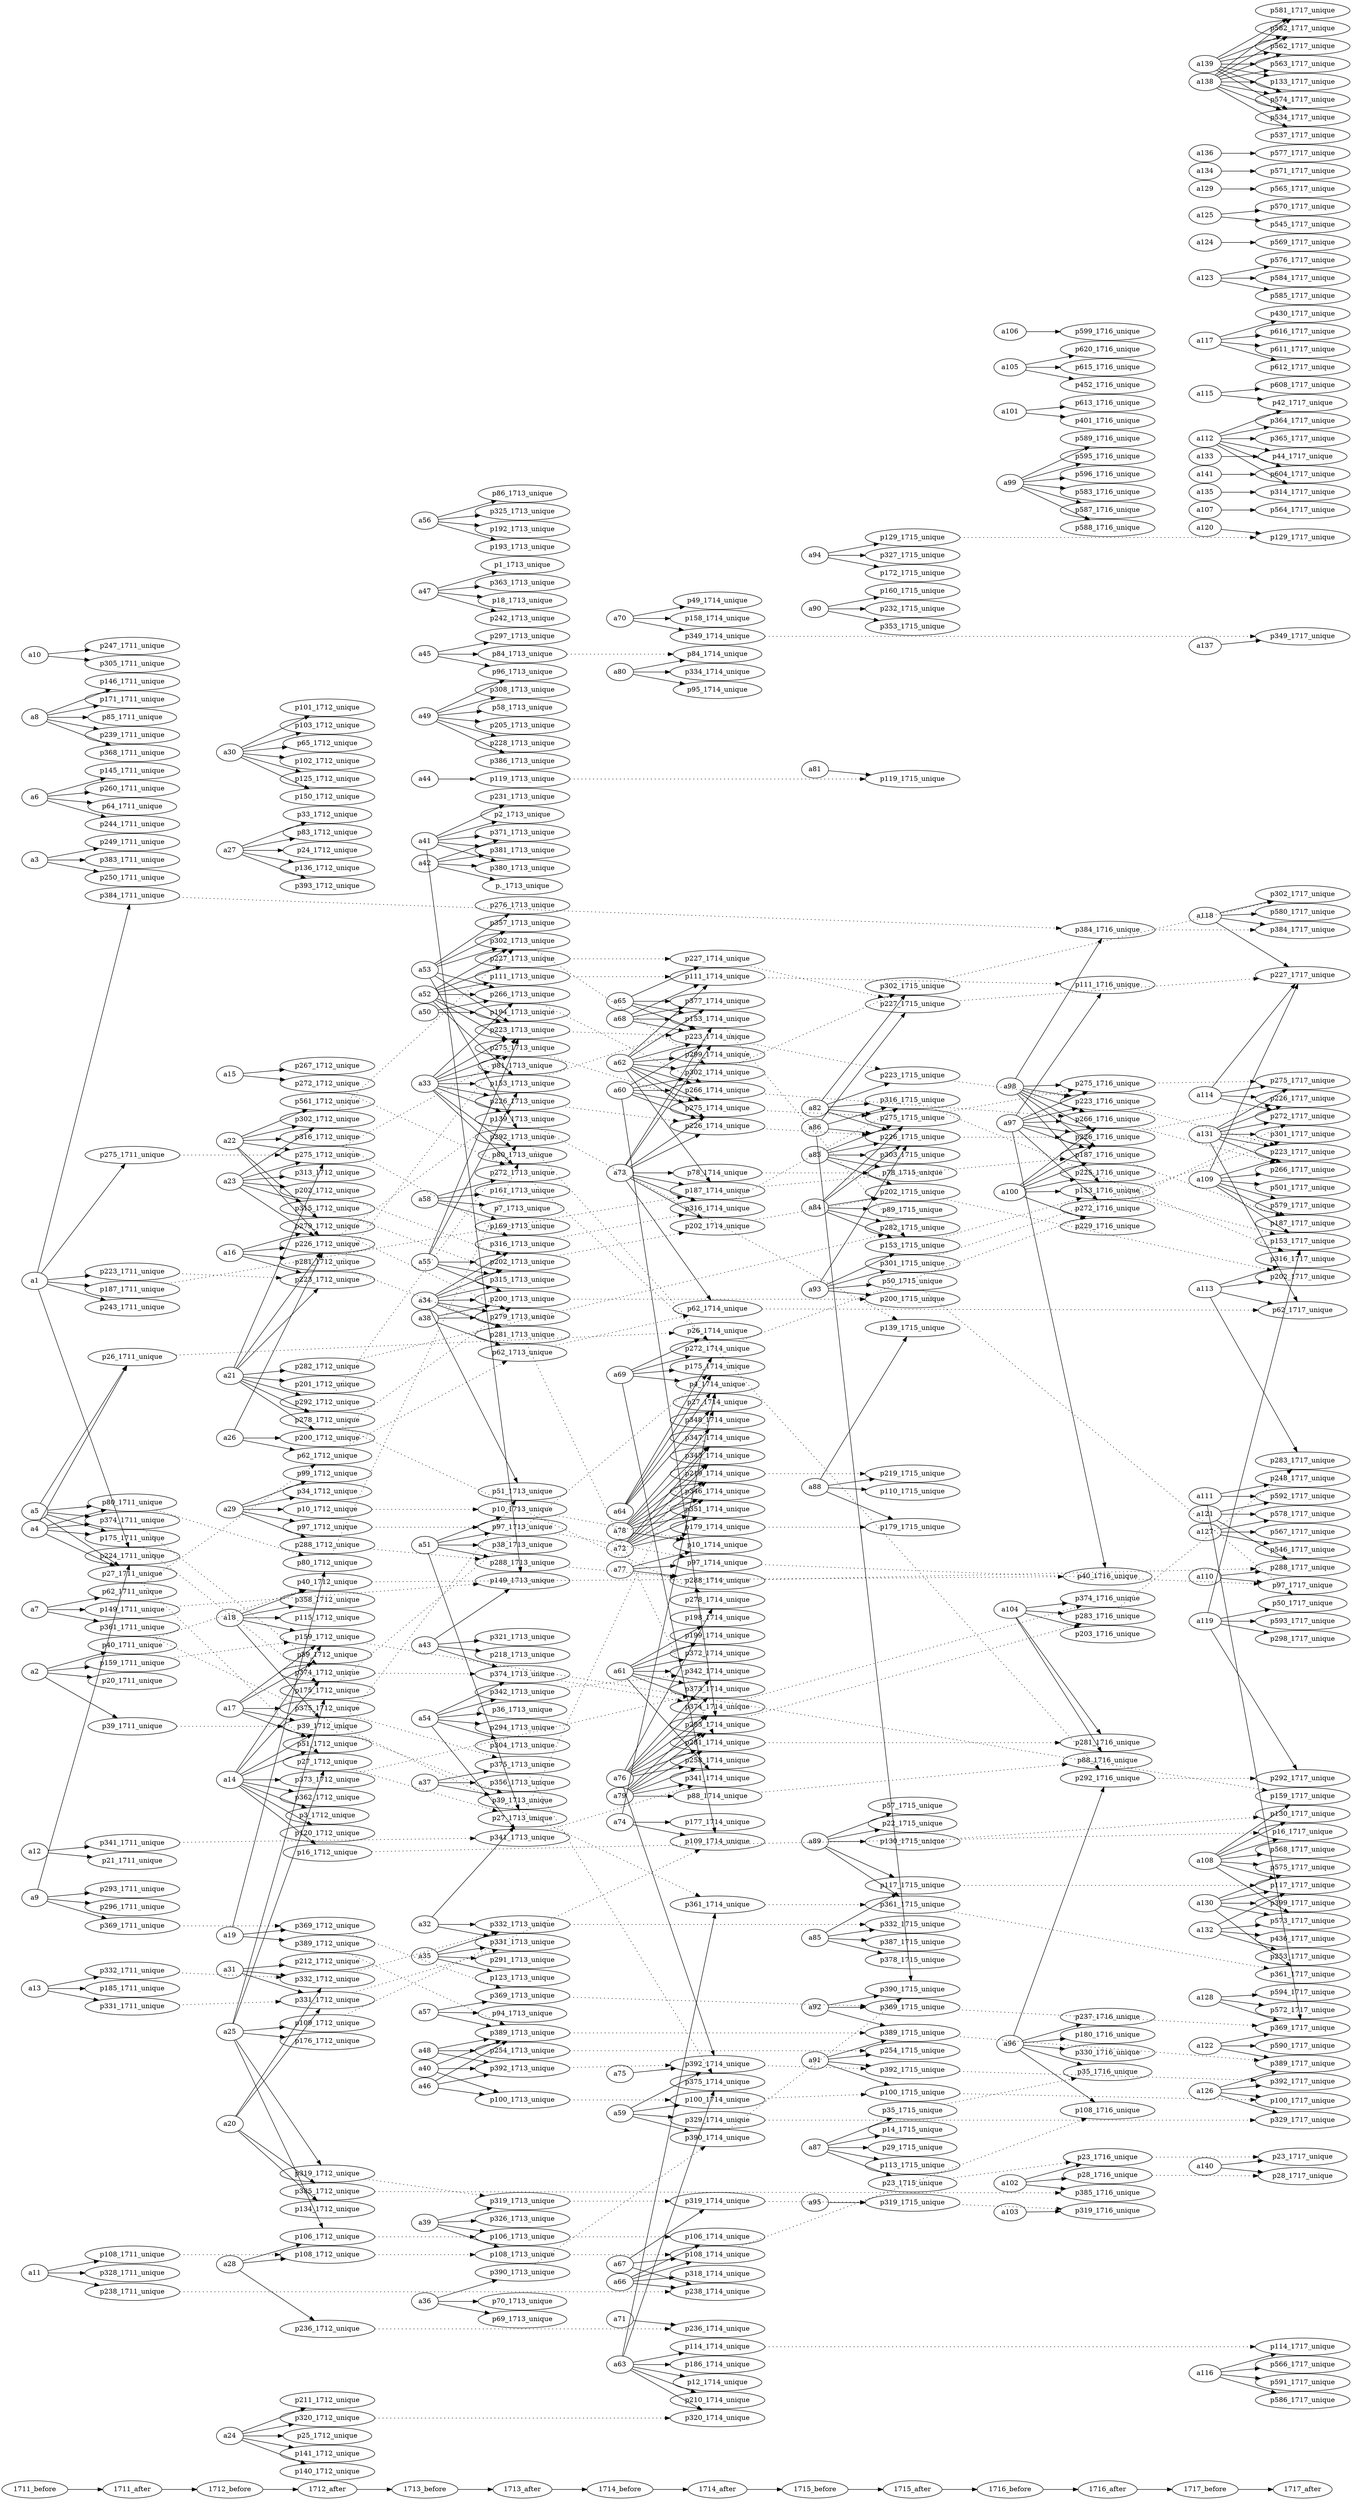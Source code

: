 digraph G {
nodesep=0.01;
rankdir=LR;
splines=False;
"1711_after" -> "1712_before"  [weight=1];
"1711_before" -> "1711_after"  [weight=1];
"1711_before" [rank=0];
"1711_after" [rank=1];
"1712_after" -> "1713_before"  [weight=1];
"1712_before" -> "1712_after"  [weight=1];
"1712_before" [rank=2];
"1712_after" [rank=3];
"1713_after" -> "1714_before"  [weight=1];
"1713_before" -> "1713_after"  [weight=1];
"1713_before" [rank=4];
"1713_after" [rank=5];
"1714_after" -> "1715_before"  [weight=1];
"1714_before" -> "1714_after"  [weight=1];
"1714_before" [rank=6];
"1714_after" [rank=7];
"1715_after" -> "1716_before"  [weight=1];
"1715_before" -> "1715_after"  [weight=1];
"1715_before" [rank=8];
"1715_after" [rank=9];
"1716_after" -> "1717_before"  [weight=1];
"1716_before" -> "1716_after"  [weight=1];
"1716_before" [rank=10];
"1716_after" [rank=11];
"1717_before" -> "1717_after"  [weight=1];
"1717_before" [rank=12];
"1717_after" [rank=13];
p243_1711_unique [rank=1];
p384_1711_unique [rank=1];
p384_1711_unique -> p384_1716_unique  [edgeType=person_time, style=dotted, weight=100];
p384_1716_unique [rank=11];
p384_1717_unique [rank=13];
p384_1716_unique -> p384_1717_unique  [edgeType=person_time, style=dotted, weight=100];
p187_1711_unique [rank=1];
p187_1711_unique -> p187_1714_unique  [edgeType=person_time, style=dotted, weight=100];
p187_1714_unique [rank=7];
p187_1714_unique -> p187_1716_unique  [edgeType=person_time, style=dotted, weight=100];
p187_1716_unique [rank=11];
p187_1717_unique [rank=13];
p187_1716_unique -> p187_1717_unique  [edgeType=person_time, style=dotted, weight=100];
p223_1711_unique [rank=1];
p223_1711_unique -> p223_1712_unique  [edgeType=person_time, style=dotted, weight=100];
p223_1712_unique [rank=3];
p223_1712_unique -> p223_1713_unique  [edgeType=person_time, style=dotted, weight=100];
p223_1713_unique [rank=5];
p223_1713_unique -> p223_1714_unique  [edgeType=person_time, style=dotted, weight=100];
p223_1714_unique [rank=7];
p223_1714_unique -> p223_1715_unique  [edgeType=person_time, style=dotted, weight=100];
p223_1715_unique [rank=9];
p223_1715_unique -> p223_1716_unique  [edgeType=person_time, style=dotted, weight=100];
p223_1716_unique [rank=11];
p223_1717_unique [rank=13];
p223_1716_unique -> p223_1717_unique  [edgeType=person_time, style=dotted, weight=100];
p224_1711_unique [rank=1];
p275_1711_unique [rank=1];
p275_1711_unique -> p275_1712_unique  [edgeType=person_time, style=dotted, weight=100];
p275_1712_unique [rank=3];
p275_1712_unique -> p275_1713_unique  [edgeType=person_time, style=dotted, weight=100];
p275_1713_unique [rank=5];
p275_1713_unique -> p275_1714_unique  [edgeType=person_time, style=dotted, weight=100];
p275_1714_unique [rank=7];
p275_1714_unique -> p275_1715_unique  [edgeType=person_time, style=dotted, weight=100];
p275_1715_unique [rank=9];
p275_1715_unique -> p275_1716_unique  [edgeType=person_time, style=dotted, weight=100];
p275_1716_unique [rank=11];
p275_1717_unique [rank=13];
p275_1716_unique -> p275_1717_unique  [edgeType=person_time, style=dotted, weight=100];
p20_1711_unique [rank=1];
p39_1711_unique [rank=1];
p39_1711_unique -> p39_1712_unique  [edgeType=person_time, style=dotted, weight=100];
p39_1712_unique [rank=3];
p39_1713_unique [rank=5];
p39_1712_unique -> p39_1713_unique  [edgeType=person_time, style=dotted, weight=100];
p40_1711_unique [rank=1];
p40_1711_unique -> p40_1712_unique  [edgeType=person_time, style=dotted, weight=100];
p40_1712_unique [rank=3];
p40_1716_unique [rank=11];
p40_1712_unique -> p40_1716_unique  [edgeType=person_time, style=dotted, weight=100];
p159_1711_unique [rank=1];
p159_1711_unique -> p159_1712_unique  [edgeType=person_time, style=dotted, weight=100];
p159_1712_unique [rank=3];
p159_1717_unique [rank=13];
p159_1712_unique -> p159_1717_unique  [edgeType=person_time, style=dotted, weight=100];
p249_1711_unique [rank=1];
p383_1711_unique [rank=1];
p250_1711_unique [rank=1];
p27_1711_unique [rank=1];
p27_1711_unique -> p27_1712_unique  [edgeType=person_time, style=dotted, weight=100];
p27_1712_unique [rank=3];
p27_1712_unique -> p27_1713_unique  [edgeType=person_time, style=dotted, weight=100];
p27_1713_unique [rank=5];
p27_1714_unique [rank=7];
p27_1713_unique -> p27_1714_unique  [edgeType=person_time, style=dotted, weight=100];
p175_1711_unique [rank=1];
p175_1711_unique -> p175_1712_unique  [edgeType=person_time, style=dotted, weight=100];
p175_1712_unique [rank=3];
p175_1714_unique [rank=7];
p175_1712_unique -> p175_1714_unique  [edgeType=person_time, style=dotted, weight=100];
p26_1711_unique [rank=1];
p26_1714_unique [rank=7];
p26_1711_unique -> p26_1714_unique  [edgeType=person_time, style=dotted, weight=100];
p80_1711_unique [rank=1];
p80_1711_unique -> p80_1712_unique  [edgeType=person_time, style=dotted, weight=100];
p80_1712_unique [rank=3];
p80_1713_unique [rank=5];
p80_1712_unique -> p80_1713_unique  [edgeType=person_time, style=dotted, weight=100];
p374_1711_unique [rank=1];
p374_1711_unique -> p374_1712_unique  [edgeType=person_time, style=dotted, weight=100];
p374_1712_unique [rank=3];
p374_1712_unique -> p374_1713_unique  [edgeType=person_time, style=dotted, weight=100];
p374_1713_unique [rank=5];
p374_1713_unique -> p374_1714_unique  [edgeType=person_time, style=dotted, weight=100];
p374_1714_unique [rank=7];
p374_1716_unique [rank=11];
p374_1714_unique -> p374_1716_unique  [edgeType=person_time, style=dotted, weight=100];
p145_1711_unique [rank=1];
p260_1711_unique [rank=1];
p64_1711_unique [rank=1];
p244_1711_unique [rank=1];
p62_1711_unique [rank=1];
p62_1711_unique -> p62_1712_unique  [edgeType=person_time, style=dotted, weight=100];
p62_1712_unique [rank=3];
p62_1712_unique -> p62_1713_unique  [edgeType=person_time, style=dotted, weight=100];
p62_1713_unique [rank=5];
p62_1713_unique -> p62_1714_unique  [edgeType=person_time, style=dotted, weight=100];
p62_1714_unique [rank=7];
p62_1717_unique [rank=13];
p62_1714_unique -> p62_1717_unique  [edgeType=person_time, style=dotted, weight=100];
p149_1711_unique [rank=1];
p149_1713_unique [rank=5];
p149_1711_unique -> p149_1713_unique  [edgeType=person_time, style=dotted, weight=100];
p361_1711_unique [rank=1];
p361_1711_unique -> p361_1714_unique  [edgeType=person_time, style=dotted, weight=100];
p361_1714_unique [rank=7];
p361_1714_unique -> p361_1715_unique  [edgeType=person_time, style=dotted, weight=100];
p361_1715_unique [rank=9];
p361_1717_unique [rank=13];
p361_1715_unique -> p361_1717_unique  [edgeType=person_time, style=dotted, weight=100];
p146_1711_unique [rank=1];
p171_1711_unique [rank=1];
p85_1711_unique [rank=1];
p239_1711_unique [rank=1];
p368_1711_unique [rank=1];
p293_1711_unique [rank=1];
p369_1711_unique [rank=1];
p369_1711_unique -> p369_1712_unique  [edgeType=person_time, style=dotted, weight=100];
p369_1712_unique [rank=3];
p369_1712_unique -> p369_1713_unique  [edgeType=person_time, style=dotted, weight=100];
p369_1713_unique [rank=5];
p369_1713_unique -> p369_1715_unique  [edgeType=person_time, style=dotted, weight=100];
p369_1715_unique [rank=9];
p369_1717_unique [rank=13];
p369_1715_unique -> p369_1717_unique  [edgeType=person_time, style=dotted, weight=100];
p296_1711_unique [rank=1];
p247_1711_unique [rank=1];
p305_1711_unique [rank=1];
p328_1711_unique [rank=1];
p108_1711_unique [rank=1];
p108_1711_unique -> p108_1712_unique  [edgeType=person_time, style=dotted, weight=100];
p108_1712_unique [rank=3];
p108_1712_unique -> p108_1713_unique  [edgeType=person_time, style=dotted, weight=100];
p108_1713_unique [rank=5];
p108_1713_unique -> p108_1714_unique  [edgeType=person_time, style=dotted, weight=100];
p108_1714_unique [rank=7];
p108_1716_unique [rank=11];
p108_1714_unique -> p108_1716_unique  [edgeType=person_time, style=dotted, weight=100];
p238_1711_unique [rank=1];
p238_1714_unique [rank=7];
p238_1711_unique -> p238_1714_unique  [edgeType=person_time, style=dotted, weight=100];
p21_1711_unique [rank=1];
p341_1711_unique [rank=1];
p341_1711_unique -> p341_1713_unique  [edgeType=person_time, style=dotted, weight=100];
p341_1713_unique [rank=5];
p341_1714_unique [rank=7];
p341_1713_unique -> p341_1714_unique  [edgeType=person_time, style=dotted, weight=100];
p185_1711_unique [rank=1];
p332_1711_unique [rank=1];
p332_1711_unique -> p332_1712_unique  [edgeType=person_time, style=dotted, weight=100];
p332_1712_unique [rank=3];
p332_1712_unique -> p332_1713_unique  [edgeType=person_time, style=dotted, weight=100];
p332_1713_unique [rank=5];
p332_1715_unique [rank=9];
p332_1713_unique -> p332_1715_unique  [edgeType=person_time, style=dotted, weight=100];
p331_1711_unique [rank=1];
p331_1711_unique -> p331_1712_unique  [edgeType=person_time, style=dotted, weight=100];
p331_1712_unique [rank=3];
p331_1713_unique [rank=5];
p331_1712_unique -> p331_1713_unique  [edgeType=person_time, style=dotted, weight=100];
p120_1712_unique [rank=3];
p362_1712_unique [rank=3];
p3_1712_unique [rank=3];
p16_1712_unique [rank=3];
p16_1717_unique [rank=13];
p16_1712_unique -> p16_1717_unique  [edgeType=person_time, style=dotted, weight=100];
p51_1712_unique [rank=3];
p51_1713_unique [rank=5];
p51_1712_unique -> p51_1713_unique  [edgeType=person_time, style=dotted, weight=100];
p373_1712_unique [rank=3];
p373_1714_unique [rank=7];
p373_1712_unique -> p373_1714_unique  [edgeType=person_time, style=dotted, weight=100];
p272_1712_unique [rank=3];
p272_1712_unique -> p272_1713_unique  [edgeType=person_time, style=dotted, weight=100];
p272_1713_unique [rank=5];
p272_1713_unique -> p272_1714_unique  [edgeType=person_time, style=dotted, weight=100];
p272_1714_unique [rank=7];
p272_1714_unique -> p272_1716_unique  [edgeType=person_time, style=dotted, weight=100];
p272_1716_unique [rank=11];
p272_1717_unique [rank=13];
p272_1716_unique -> p272_1717_unique  [edgeType=person_time, style=dotted, weight=100];
p267_1712_unique [rank=3];
p279_1712_unique [rank=3];
p279_1713_unique [rank=5];
p279_1712_unique -> p279_1713_unique  [edgeType=person_time, style=dotted, weight=100];
p226_1712_unique [rank=3];
p226_1712_unique -> p226_1713_unique  [edgeType=person_time, style=dotted, weight=100];
p226_1713_unique [rank=5];
p226_1713_unique -> p226_1714_unique  [edgeType=person_time, style=dotted, weight=100];
p226_1714_unique [rank=7];
p226_1714_unique -> p226_1715_unique  [edgeType=person_time, style=dotted, weight=100];
p226_1715_unique [rank=9];
p226_1715_unique -> p226_1716_unique  [edgeType=person_time, style=dotted, weight=100];
p226_1716_unique [rank=11];
p226_1717_unique [rank=13];
p226_1716_unique -> p226_1717_unique  [edgeType=person_time, style=dotted, weight=100];
p281_1712_unique [rank=3];
p281_1712_unique -> p281_1713_unique  [edgeType=person_time, style=dotted, weight=100];
p281_1713_unique [rank=5];
p281_1713_unique -> p281_1714_unique  [edgeType=person_time, style=dotted, weight=100];
p281_1714_unique [rank=7];
p281_1716_unique [rank=11];
p281_1714_unique -> p281_1716_unique  [edgeType=person_time, style=dotted, weight=100];
p59_1712_unique [rank=3];
p375_1712_unique [rank=3];
p375_1712_unique -> p375_1713_unique  [edgeType=person_time, style=dotted, weight=100];
p375_1713_unique [rank=5];
p375_1714_unique [rank=7];
p375_1713_unique -> p375_1714_unique  [edgeType=person_time, style=dotted, weight=100];
p358_1712_unique [rank=3];
p115_1712_unique [rank=3];
p389_1712_unique [rank=3];
p389_1712_unique -> p389_1713_unique  [edgeType=person_time, style=dotted, weight=100];
p389_1713_unique [rank=5];
p389_1713_unique -> p389_1715_unique  [edgeType=person_time, style=dotted, weight=100];
p389_1715_unique [rank=9];
p389_1717_unique [rank=13];
p389_1715_unique -> p389_1717_unique  [edgeType=person_time, style=dotted, weight=100];
p134_1712_unique [rank=3];
p385_1712_unique [rank=3];
p385_1716_unique [rank=11];
p385_1712_unique -> p385_1716_unique  [edgeType=person_time, style=dotted, weight=100];
p282_1712_unique [rank=3];
p282_1715_unique [rank=9];
p282_1712_unique -> p282_1715_unique  [edgeType=person_time, style=dotted, weight=100];
p200_1712_unique [rank=3];
p200_1712_unique -> p200_1713_unique  [edgeType=person_time, style=dotted, weight=100];
p200_1713_unique [rank=5];
p200_1715_unique [rank=9];
p200_1713_unique -> p200_1715_unique  [edgeType=person_time, style=dotted, weight=100];
p201_1712_unique [rank=3];
p278_1712_unique [rank=3];
p278_1714_unique [rank=7];
p278_1712_unique -> p278_1714_unique  [edgeType=person_time, style=dotted, weight=100];
p292_1712_unique [rank=3];
p292_1712_unique -> p292_1713_unique  [edgeType=person_time, style=dotted, weight=100];
p292_1713_unique [rank=5];
p292_1713_unique -> p292_1716_unique  [edgeType=person_time, style=dotted, weight=100];
p292_1716_unique [rank=11];
p292_1717_unique [rank=13];
p292_1716_unique -> p292_1717_unique  [edgeType=person_time, style=dotted, weight=100];
p316_1712_unique [rank=3];
p316_1712_unique -> p316_1713_unique  [edgeType=person_time, style=dotted, weight=100];
p316_1713_unique [rank=5];
p316_1713_unique -> p316_1714_unique  [edgeType=person_time, style=dotted, weight=100];
p316_1714_unique [rank=7];
p316_1714_unique -> p316_1715_unique  [edgeType=person_time, style=dotted, weight=100];
p316_1715_unique [rank=9];
p316_1717_unique [rank=13];
p316_1715_unique -> p316_1717_unique  [edgeType=person_time, style=dotted, weight=100];
p561_1712_unique [rank=3];
p302_1712_unique [rank=3];
p302_1712_unique -> p302_1713_unique  [edgeType=person_time, style=dotted, weight=100];
p302_1713_unique [rank=5];
p302_1713_unique -> p302_1714_unique  [edgeType=person_time, style=dotted, weight=100];
p302_1714_unique [rank=7];
p302_1714_unique -> p302_1715_unique  [edgeType=person_time, style=dotted, weight=100];
p302_1715_unique [rank=9];
p302_1717_unique [rank=13];
p302_1715_unique -> p302_1717_unique  [edgeType=person_time, style=dotted, weight=100];
p202_1712_unique [rank=3];
p202_1712_unique -> p202_1713_unique  [edgeType=person_time, style=dotted, weight=100];
p202_1713_unique [rank=5];
p202_1713_unique -> p202_1714_unique  [edgeType=person_time, style=dotted, weight=100];
p202_1714_unique [rank=7];
p202_1714_unique -> p202_1715_unique  [edgeType=person_time, style=dotted, weight=100];
p202_1715_unique [rank=9];
p202_1717_unique [rank=13];
p202_1715_unique -> p202_1717_unique  [edgeType=person_time, style=dotted, weight=100];
p315_1712_unique [rank=3];
p315_1713_unique [rank=5];
p315_1712_unique -> p315_1713_unique  [edgeType=person_time, style=dotted, weight=100];
p313_1712_unique [rank=3];
p25_1712_unique [rank=3];
p141_1712_unique [rank=3];
p140_1712_unique [rank=3];
p211_1712_unique [rank=3];
p320_1712_unique [rank=3];
p320_1714_unique [rank=7];
p320_1712_unique -> p320_1714_unique  [edgeType=person_time, style=dotted, weight=100];
p109_1712_unique [rank=3];
p109_1714_unique [rank=7];
p109_1712_unique -> p109_1714_unique  [edgeType=person_time, style=dotted, weight=100];
p106_1712_unique [rank=3];
p106_1712_unique -> p106_1713_unique  [edgeType=person_time, style=dotted, weight=100];
p106_1713_unique [rank=5];
p106_1714_unique [rank=7];
p106_1713_unique -> p106_1714_unique  [edgeType=person_time, style=dotted, weight=100];
p176_1712_unique [rank=3];
p319_1712_unique [rank=3];
p319_1712_unique -> p319_1713_unique  [edgeType=person_time, style=dotted, weight=100];
p319_1713_unique [rank=5];
p319_1713_unique -> p319_1714_unique  [edgeType=person_time, style=dotted, weight=100];
p319_1714_unique [rank=7];
p319_1714_unique -> p319_1715_unique  [edgeType=person_time, style=dotted, weight=100];
p319_1715_unique [rank=9];
p319_1716_unique [rank=11];
p319_1715_unique -> p319_1716_unique  [edgeType=person_time, style=dotted, weight=100];
p33_1712_unique [rank=3];
p83_1712_unique [rank=3];
p24_1712_unique [rank=3];
p136_1712_unique [rank=3];
p393_1712_unique [rank=3];
p236_1712_unique [rank=3];
p236_1714_unique [rank=7];
p236_1712_unique -> p236_1714_unique  [edgeType=person_time, style=dotted, weight=100];
p34_1712_unique [rank=3];
p99_1712_unique [rank=3];
p10_1712_unique [rank=3];
p10_1712_unique -> p10_1713_unique  [edgeType=person_time, style=dotted, weight=100];
p10_1713_unique [rank=5];
p10_1714_unique [rank=7];
p10_1713_unique -> p10_1714_unique  [edgeType=person_time, style=dotted, weight=100];
p97_1712_unique [rank=3];
p97_1712_unique -> p97_1713_unique  [edgeType=person_time, style=dotted, weight=100];
p97_1713_unique [rank=5];
p97_1713_unique -> p97_1714_unique  [edgeType=person_time, style=dotted, weight=100];
p97_1714_unique [rank=7];
p97_1717_unique [rank=13];
p97_1714_unique -> p97_1717_unique  [edgeType=person_time, style=dotted, weight=100];
p288_1712_unique [rank=3];
p288_1712_unique -> p288_1713_unique  [edgeType=person_time, style=dotted, weight=100];
p288_1713_unique [rank=5];
p288_1713_unique -> p288_1714_unique  [edgeType=person_time, style=dotted, weight=100];
p288_1714_unique [rank=7];
p288_1717_unique [rank=13];
p288_1714_unique -> p288_1717_unique  [edgeType=person_time, style=dotted, weight=100];
p101_1712_unique [rank=3];
p103_1712_unique [rank=3];
p65_1712_unique [rank=3];
p102_1712_unique [rank=3];
p125_1712_unique [rank=3];
p150_1712_unique [rank=3];
p212_1712_unique [rank=3];
p153_1713_unique [rank=5];
p153_1713_unique -> p153_1714_unique  [edgeType=person_time, style=dotted, weight=100];
p153_1714_unique [rank=7];
p153_1714_unique -> p153_1715_unique  [edgeType=person_time, style=dotted, weight=100];
p153_1715_unique [rank=9];
p153_1715_unique -> p153_1716_unique  [edgeType=person_time, style=dotted, weight=100];
p153_1716_unique [rank=11];
p153_1717_unique [rank=13];
p153_1716_unique -> p153_1717_unique  [edgeType=person_time, style=dotted, weight=100];
p81_1713_unique [rank=5];
p139_1713_unique [rank=5];
p139_1715_unique [rank=9];
p139_1713_unique -> p139_1715_unique  [edgeType=person_time, style=dotted, weight=100];
p266_1713_unique [rank=5];
p266_1713_unique -> p266_1714_unique  [edgeType=person_time, style=dotted, weight=100];
p266_1714_unique [rank=7];
p266_1714_unique -> p266_1716_unique  [edgeType=person_time, style=dotted, weight=100];
p266_1716_unique [rank=11];
p266_1717_unique [rank=13];
p266_1716_unique -> p266_1717_unique  [edgeType=person_time, style=dotted, weight=100];
p123_1713_unique [rank=5];
p291_1713_unique [rank=5];
p70_1713_unique [rank=5];
p390_1713_unique [rank=5];
p390_1713_unique -> p390_1714_unique  [edgeType=person_time, style=dotted, weight=100];
p390_1714_unique [rank=7];
p390_1715_unique [rank=9];
p390_1714_unique -> p390_1715_unique  [edgeType=person_time, style=dotted, weight=100];
p69_1713_unique [rank=5];
p356_1713_unique [rank=5];
p326_1713_unique [rank=5];
p100_1713_unique [rank=5];
p100_1713_unique -> p100_1714_unique  [edgeType=person_time, style=dotted, weight=100];
p100_1714_unique [rank=7];
p100_1714_unique -> p100_1715_unique  [edgeType=person_time, style=dotted, weight=100];
p100_1715_unique [rank=9];
p100_1717_unique [rank=13];
p100_1715_unique -> p100_1717_unique  [edgeType=person_time, style=dotted, weight=100];
p392_1713_unique [rank=5];
p392_1713_unique -> p392_1714_unique  [edgeType=person_time, style=dotted, weight=100];
p392_1714_unique [rank=7];
p392_1714_unique -> p392_1715_unique  [edgeType=person_time, style=dotted, weight=100];
p392_1715_unique [rank=9];
p392_1717_unique [rank=13];
p392_1715_unique -> p392_1717_unique  [edgeType=person_time, style=dotted, weight=100];
p2_1713_unique [rank=5];
p231_1713_unique [rank=5];
p371_1713_unique [rank=5];
p381_1713_unique [rank=5];
p380_1713_unique [rank=5];
"p._1713_unique" [rank=5];
p321_1713_unique [rank=5];
p218_1713_unique [rank=5];
p119_1713_unique [rank=5];
p119_1715_unique [rank=9];
p119_1713_unique -> p119_1715_unique  [edgeType=person_time, style=dotted, weight=100];
p96_1713_unique [rank=5];
p297_1713_unique [rank=5];
p84_1713_unique [rank=5];
p84_1714_unique [rank=7];
p84_1713_unique -> p84_1714_unique  [edgeType=person_time, style=dotted, weight=100];
p1_1713_unique [rank=5];
p363_1713_unique [rank=5];
p18_1713_unique [rank=5];
p242_1713_unique [rank=5];
p254_1713_unique [rank=5];
p254_1715_unique [rank=9];
p254_1713_unique -> p254_1715_unique  [edgeType=person_time, style=dotted, weight=100];
p308_1713_unique [rank=5];
p58_1713_unique [rank=5];
p205_1713_unique [rank=5];
p228_1713_unique [rank=5];
p386_1713_unique [rank=5];
p194_1713_unique [rank=5];
p38_1713_unique [rank=5];
p227_1713_unique [rank=5];
p227_1713_unique -> p227_1714_unique  [edgeType=person_time, style=dotted, weight=100];
p227_1714_unique [rank=7];
p227_1714_unique -> p227_1715_unique  [edgeType=person_time, style=dotted, weight=100];
p227_1715_unique [rank=9];
p227_1717_unique [rank=13];
p227_1715_unique -> p227_1717_unique  [edgeType=person_time, style=dotted, weight=100];
p111_1713_unique [rank=5];
p111_1713_unique -> p111_1714_unique  [edgeType=person_time, style=dotted, weight=100];
p111_1714_unique [rank=7];
p111_1716_unique [rank=11];
p111_1714_unique -> p111_1716_unique  [edgeType=person_time, style=dotted, weight=100];
p357_1713_unique [rank=5];
p276_1713_unique [rank=5];
p304_1713_unique [rank=5];
p342_1713_unique [rank=5];
p342_1714_unique [rank=7];
p342_1713_unique -> p342_1714_unique  [edgeType=person_time, style=dotted, weight=100];
p36_1713_unique [rank=5];
p294_1713_unique [rank=5];
p86_1713_unique [rank=5];
p325_1713_unique [rank=5];
p192_1713_unique [rank=5];
p193_1713_unique [rank=5];
p94_1713_unique [rank=5];
p161_1713_unique [rank=5];
p7_1713_unique [rank=5];
p169_1713_unique [rank=5];
p329_1714_unique [rank=7];
p329_1717_unique [rank=13];
p329_1714_unique -> p329_1717_unique  [edgeType=person_time, style=dotted, weight=100];
p283_1714_unique [rank=7];
p283_1714_unique -> p283_1716_unique  [edgeType=person_time, style=dotted, weight=100];
p283_1716_unique [rank=11];
p283_1717_unique [rank=13];
p283_1716_unique -> p283_1717_unique  [edgeType=person_time, style=dotted, weight=100];
p198_1714_unique [rank=7];
p199_1714_unique [rank=7];
p372_1714_unique [rank=7];
p377_1714_unique [rank=7];
p299_1714_unique [rank=7];
p114_1714_unique [rank=7];
p114_1717_unique [rank=13];
p114_1714_unique -> p114_1717_unique  [edgeType=person_time, style=dotted, weight=100];
p186_1714_unique [rank=7];
p12_1714_unique [rank=7];
p210_1714_unique [rank=7];
p4_1714_unique [rank=7];
p318_1714_unique [rank=7];
p49_1714_unique [rank=7];
p158_1714_unique [rank=7];
p349_1714_unique [rank=7];
p349_1717_unique [rank=13];
p349_1714_unique -> p349_1717_unique  [edgeType=person_time, style=dotted, weight=100];
p179_1714_unique [rank=7];
p179_1715_unique [rank=9];
p179_1714_unique -> p179_1715_unique  [edgeType=person_time, style=dotted, weight=100];
p351_1714_unique [rank=7];
p219_1714_unique [rank=7];
p219_1715_unique [rank=9];
p219_1714_unique -> p219_1715_unique  [edgeType=person_time, style=dotted, weight=100];
p345_1714_unique [rank=7];
p346_1714_unique [rank=7];
p347_1714_unique [rank=7];
p78_1714_unique [rank=7];
p78_1715_unique [rank=9];
p78_1714_unique -> p78_1715_unique  [edgeType=person_time, style=dotted, weight=100];
p177_1714_unique [rank=7];
p258_1714_unique [rank=7];
p348_1714_unique [rank=7];
p88_1714_unique [rank=7];
p88_1716_unique [rank=11];
p88_1714_unique -> p88_1716_unique  [edgeType=person_time, style=dotted, weight=100];
p334_1714_unique [rank=7];
p95_1714_unique [rank=7];
p303_1715_unique [rank=9];
p89_1715_unique [rank=9];
p378_1715_unique [rank=9];
p387_1715_unique [rank=9];
p117_1715_unique [rank=9];
p117_1717_unique [rank=13];
p117_1715_unique -> p117_1717_unique  [edgeType=person_time, style=dotted, weight=100];
p113_1715_unique [rank=9];
p14_1715_unique [rank=9];
p23_1715_unique [rank=9];
p23_1715_unique -> p23_1716_unique  [edgeType=person_time, style=dotted, weight=100];
p23_1716_unique [rank=11];
p23_1717_unique [rank=13];
p23_1716_unique -> p23_1717_unique  [edgeType=person_time, style=dotted, weight=100];
p29_1715_unique [rank=9];
p35_1715_unique [rank=9];
p35_1716_unique [rank=11];
p35_1715_unique -> p35_1716_unique  [edgeType=person_time, style=dotted, weight=100];
p110_1715_unique [rank=9];
p57_1715_unique [rank=9];
p22_1715_unique [rank=9];
p130_1715_unique [rank=9];
p130_1717_unique [rank=13];
p130_1715_unique -> p130_1717_unique  [edgeType=person_time, style=dotted, weight=100];
p160_1715_unique [rank=9];
p232_1715_unique [rank=9];
p353_1715_unique [rank=9];
p301_1715_unique [rank=9];
p301_1717_unique [rank=13];
p301_1715_unique -> p301_1717_unique  [edgeType=person_time, style=dotted, weight=100];
p50_1715_unique [rank=9];
p50_1717_unique [rank=13];
p50_1715_unique -> p50_1717_unique  [edgeType=person_time, style=dotted, weight=100];
p129_1715_unique [rank=9];
p129_1717_unique [rank=13];
p129_1715_unique -> p129_1717_unique  [edgeType=person_time, style=dotted, weight=100];
p327_1715_unique [rank=9];
p172_1715_unique [rank=9];
p237_1716_unique [rank=11];
p180_1716_unique [rank=11];
p330_1716_unique [rank=11];
p589_1716_unique [rank=11];
p595_1716_unique [rank=11];
p596_1716_unique [rank=11];
p583_1716_unique [rank=11];
p587_1716_unique [rank=11];
p588_1716_unique [rank=11];
p225_1716_unique [rank=11];
p229_1716_unique [rank=11];
p613_1716_unique [rank=11];
p401_1716_unique [rank=11];
p28_1716_unique [rank=11];
p28_1717_unique [rank=13];
p28_1716_unique -> p28_1717_unique  [edgeType=person_time, style=dotted, weight=100];
p203_1716_unique [rank=11];
p620_1716_unique [rank=11];
p615_1716_unique [rank=11];
p452_1716_unique [rank=11];
p599_1716_unique [rank=11];
p564_1717_unique [rank=13];
p568_1717_unique [rank=13];
p575_1717_unique [rank=13];
p573_1717_unique [rank=13];
p501_1717_unique [rank=13];
p579_1717_unique [rank=13];
p248_1717_unique [rank=13];
p592_1717_unique [rank=13];
p42_1717_unique [rank=13];
p365_1717_unique [rank=13];
p44_1717_unique [rank=13];
p604_1717_unique [rank=13];
p314_1717_unique [rank=13];
p364_1717_unique [rank=13];
p608_1717_unique [rank=13];
p566_1717_unique [rank=13];
p591_1717_unique [rank=13];
p586_1717_unique [rank=13];
p430_1717_unique [rank=13];
p616_1717_unique [rank=13];
p611_1717_unique [rank=13];
p612_1717_unique [rank=13];
p580_1717_unique [rank=13];
p593_1717_unique [rank=13];
p298_1717_unique [rank=13];
p578_1717_unique [rank=13];
p590_1717_unique [rank=13];
p576_1717_unique [rank=13];
p584_1717_unique [rank=13];
p585_1717_unique [rank=13];
p569_1717_unique [rank=13];
p570_1717_unique [rank=13];
p545_1717_unique [rank=13];
p567_1717_unique [rank=13];
p546_1717_unique [rank=13];
p572_1717_unique [rank=13];
p594_1717_unique [rank=13];
p565_1717_unique [rank=13];
p399_1717_unique [rank=13];
p436_1717_unique [rank=13];
p253_1717_unique [rank=13];
p571_1717_unique [rank=13];
p577_1717_unique [rank=13];
p562_1717_unique [rank=13];
p563_1717_unique [rank=13];
p133_1717_unique [rank=13];
p574_1717_unique [rank=13];
p534_1717_unique [rank=13];
p581_1717_unique [rank=13];
p582_1717_unique [rank=13];
p537_1717_unique [rank=13];
a1 [entityType=document, rank=0];
a1 -> p243_1711_unique  [edgeType=document_mention, weight=1];
a1 -> p384_1711_unique  [edgeType=document_mention, weight=1];
a1 -> p187_1711_unique  [edgeType=document_mention, weight=1];
a1 -> p223_1711_unique  [edgeType=document_mention, weight=1];
a1 -> p224_1711_unique  [edgeType=document_mention, weight=1];
a1 -> p275_1711_unique  [edgeType=document_mention, weight=1];
a2 [entityType=document, rank=0];
a2 -> p20_1711_unique  [edgeType=document_mention, weight=1];
a2 -> p39_1711_unique  [edgeType=document_mention, weight=1];
a2 -> p40_1711_unique  [edgeType=document_mention, weight=1];
a2 -> p159_1711_unique  [edgeType=document_mention, weight=1];
a3 [entityType=document, rank=0];
a3 -> p249_1711_unique  [edgeType=document_mention, weight=1];
a3 -> p383_1711_unique  [edgeType=document_mention, weight=1];
a3 -> p250_1711_unique  [edgeType=document_mention, weight=1];
a4 [entityType=document, rank=0];
a4 -> p27_1711_unique  [edgeType=document_mention, weight=1];
a4 -> p175_1711_unique  [edgeType=document_mention, weight=1];
a4 -> p26_1711_unique  [edgeType=document_mention, weight=1];
a4 -> p80_1711_unique  [edgeType=document_mention, weight=1];
a4 -> p374_1711_unique  [edgeType=document_mention, weight=1];
a5 [entityType=document, rank=0];
a5 -> p27_1711_unique  [edgeType=document_mention, weight=1];
a5 -> p175_1711_unique  [edgeType=document_mention, weight=1];
a5 -> p26_1711_unique  [edgeType=document_mention, weight=1];
a5 -> p80_1711_unique  [edgeType=document_mention, weight=1];
a5 -> p374_1711_unique  [edgeType=document_mention, weight=1];
a6 [entityType=document, rank=0];
a6 -> p145_1711_unique  [edgeType=document_mention, weight=1];
a6 -> p260_1711_unique  [edgeType=document_mention, weight=1];
a6 -> p64_1711_unique  [edgeType=document_mention, weight=1];
a6 -> p244_1711_unique  [edgeType=document_mention, weight=1];
a7 [entityType=document, rank=0];
a7 -> p62_1711_unique  [edgeType=document_mention, weight=1];
a7 -> p149_1711_unique  [edgeType=document_mention, weight=1];
a7 -> p361_1711_unique  [edgeType=document_mention, weight=1];
a8 [entityType=document, rank=0];
a8 -> p146_1711_unique  [edgeType=document_mention, weight=1];
a8 -> p171_1711_unique  [edgeType=document_mention, weight=1];
a8 -> p85_1711_unique  [edgeType=document_mention, weight=1];
a8 -> p239_1711_unique  [edgeType=document_mention, weight=1];
a8 -> p368_1711_unique  [edgeType=document_mention, weight=1];
a9 [entityType=document, rank=0];
a9 -> p293_1711_unique  [edgeType=document_mention, weight=1];
a9 -> p369_1711_unique  [edgeType=document_mention, weight=1];
a9 -> p224_1711_unique  [edgeType=document_mention, weight=1];
a9 -> p296_1711_unique  [edgeType=document_mention, weight=1];
a10 [entityType=document, rank=0];
a10 -> p247_1711_unique  [edgeType=document_mention, weight=1];
a10 -> p305_1711_unique  [edgeType=document_mention, weight=1];
a11 [entityType=document, rank=0];
a11 -> p328_1711_unique  [edgeType=document_mention, weight=1];
a11 -> p108_1711_unique  [edgeType=document_mention, weight=1];
a11 -> p238_1711_unique  [edgeType=document_mention, weight=1];
a12 [entityType=document, rank=0];
a12 -> p21_1711_unique  [edgeType=document_mention, weight=1];
a12 -> p341_1711_unique  [edgeType=document_mention, weight=1];
a13 [entityType=document, rank=0];
a13 -> p185_1711_unique  [edgeType=document_mention, weight=1];
a13 -> p332_1711_unique  [edgeType=document_mention, weight=1];
a13 -> p331_1711_unique  [edgeType=document_mention, weight=1];
subgraph "0_after" {
rank=same;
"1711_after" [rank=1];
p243_1711_unique [rank=1];
p384_1711_unique [rank=1];
p187_1711_unique [rank=1];
p223_1711_unique [rank=1];
p224_1711_unique [rank=1];
p275_1711_unique [rank=1];
p20_1711_unique [rank=1];
p39_1711_unique [rank=1];
p40_1711_unique [rank=1];
p159_1711_unique [rank=1];
p249_1711_unique [rank=1];
p383_1711_unique [rank=1];
p250_1711_unique [rank=1];
p27_1711_unique [rank=1];
p175_1711_unique [rank=1];
p26_1711_unique [rank=1];
p80_1711_unique [rank=1];
p374_1711_unique [rank=1];
p145_1711_unique [rank=1];
p260_1711_unique [rank=1];
p64_1711_unique [rank=1];
p244_1711_unique [rank=1];
p62_1711_unique [rank=1];
p149_1711_unique [rank=1];
p361_1711_unique [rank=1];
p146_1711_unique [rank=1];
p171_1711_unique [rank=1];
p85_1711_unique [rank=1];
p239_1711_unique [rank=1];
p368_1711_unique [rank=1];
p293_1711_unique [rank=1];
p369_1711_unique [rank=1];
p296_1711_unique [rank=1];
p247_1711_unique [rank=1];
p305_1711_unique [rank=1];
p328_1711_unique [rank=1];
p108_1711_unique [rank=1];
p238_1711_unique [rank=1];
p21_1711_unique [rank=1];
p341_1711_unique [rank=1];
p185_1711_unique [rank=1];
p332_1711_unique [rank=1];
p331_1711_unique [rank=1];
}

subgraph "0_before" {
rank=same;
"1711_before" [rank=0];
a1 [entityType=document, rank=0];
a2 [entityType=document, rank=0];
a3 [entityType=document, rank=0];
a4 [entityType=document, rank=0];
a5 [entityType=document, rank=0];
a6 [entityType=document, rank=0];
a7 [entityType=document, rank=0];
a8 [entityType=document, rank=0];
a9 [entityType=document, rank=0];
a10 [entityType=document, rank=0];
a11 [entityType=document, rank=0];
a12 [entityType=document, rank=0];
a13 [entityType=document, rank=0];
}

a14 [entityType=document, rank=2];
a14 -> p120_1712_unique  [edgeType=document_mention, weight=1];
a14 -> p362_1712_unique  [edgeType=document_mention, weight=1];
a14 -> p3_1712_unique  [edgeType=document_mention, weight=1];
a14 -> p16_1712_unique  [edgeType=document_mention, weight=1];
a14 -> p39_1712_unique  [edgeType=document_mention, weight=1];
a14 -> p51_1712_unique  [edgeType=document_mention, weight=1];
a14 -> p159_1712_unique  [edgeType=document_mention, weight=1];
a14 -> p373_1712_unique  [edgeType=document_mention, weight=1];
a14 -> p374_1712_unique  [edgeType=document_mention, weight=1];
a15 [entityType=document, rank=2];
a15 -> p272_1712_unique  [edgeType=document_mention, weight=1];
a15 -> p267_1712_unique  [edgeType=document_mention, weight=1];
a16 [entityType=document, rank=2];
a16 -> p223_1712_unique  [edgeType=document_mention, weight=1];
a16 -> p279_1712_unique  [edgeType=document_mention, weight=1];
a16 -> p226_1712_unique  [edgeType=document_mention, weight=1];
a16 -> p281_1712_unique  [edgeType=document_mention, weight=1];
a17 [entityType=document, rank=2];
a17 -> p39_1712_unique  [edgeType=document_mention, weight=1];
a17 -> p59_1712_unique  [edgeType=document_mention, weight=1];
a17 -> p51_1712_unique  [edgeType=document_mention, weight=1];
a17 -> p159_1712_unique  [edgeType=document_mention, weight=1];
a17 -> p375_1712_unique  [edgeType=document_mention, weight=1];
a18 [entityType=document, rank=2];
a18 -> p159_1712_unique  [edgeType=document_mention, weight=1];
a18 -> p358_1712_unique  [edgeType=document_mention, weight=1];
a18 -> p39_1712_unique  [edgeType=document_mention, weight=1];
a18 -> p40_1712_unique  [edgeType=document_mention, weight=1];
a18 -> p115_1712_unique  [edgeType=document_mention, weight=1];
a19 [entityType=document, rank=2];
a19 -> p80_1712_unique  [edgeType=document_mention, weight=1];
a19 -> p389_1712_unique  [edgeType=document_mention, weight=1];
a19 -> p369_1712_unique  [edgeType=document_mention, weight=1];
a20 [entityType=document, rank=2];
a20 -> p134_1712_unique  [edgeType=document_mention, weight=1];
a20 -> p385_1712_unique  [edgeType=document_mention, weight=1];
a20 -> p331_1712_unique  [edgeType=document_mention, weight=1];
a20 -> p332_1712_unique  [edgeType=document_mention, weight=1];
a21 [entityType=document, rank=2];
a21 -> p223_1712_unique  [edgeType=document_mention, weight=1];
a21 -> p282_1712_unique  [edgeType=document_mention, weight=1];
a21 -> p200_1712_unique  [edgeType=document_mention, weight=1];
a21 -> p201_1712_unique  [edgeType=document_mention, weight=1];
a21 -> p226_1712_unique  [edgeType=document_mention, weight=1];
a21 -> p275_1712_unique  [edgeType=document_mention, weight=1];
a21 -> p278_1712_unique  [edgeType=document_mention, weight=1];
a21 -> p292_1712_unique  [edgeType=document_mention, weight=1];
a22 [entityType=document, rank=2];
a22 -> p275_1712_unique  [edgeType=document_mention, weight=1];
a22 -> p316_1712_unique  [edgeType=document_mention, weight=1];
a22 -> p561_1712_unique  [edgeType=document_mention, weight=1];
a22 -> p226_1712_unique  [edgeType=document_mention, weight=1];
a22 -> p279_1712_unique  [edgeType=document_mention, weight=1];
a22 -> p302_1712_unique  [edgeType=document_mention, weight=1];
a23 [entityType=document, rank=2];
a23 -> p202_1712_unique  [edgeType=document_mention, weight=1];
a23 -> p315_1712_unique  [edgeType=document_mention, weight=1];
a23 -> p226_1712_unique  [edgeType=document_mention, weight=1];
a23 -> p275_1712_unique  [edgeType=document_mention, weight=1];
a23 -> p302_1712_unique  [edgeType=document_mention, weight=1];
a23 -> p313_1712_unique  [edgeType=document_mention, weight=1];
a24 [entityType=document, rank=2];
a24 -> p25_1712_unique  [edgeType=document_mention, weight=1];
a24 -> p141_1712_unique  [edgeType=document_mention, weight=1];
a24 -> p140_1712_unique  [edgeType=document_mention, weight=1];
a24 -> p211_1712_unique  [edgeType=document_mention, weight=1];
a24 -> p320_1712_unique  [edgeType=document_mention, weight=1];
a25 [entityType=document, rank=2];
a25 -> p27_1712_unique  [edgeType=document_mention, weight=1];
a25 -> p109_1712_unique  [edgeType=document_mention, weight=1];
a25 -> p106_1712_unique  [edgeType=document_mention, weight=1];
a25 -> p176_1712_unique  [edgeType=document_mention, weight=1];
a25 -> p175_1712_unique  [edgeType=document_mention, weight=1];
a25 -> p319_1712_unique  [edgeType=document_mention, weight=1];
a26 [entityType=document, rank=2];
a26 -> p62_1712_unique  [edgeType=document_mention, weight=1];
a26 -> p200_1712_unique  [edgeType=document_mention, weight=1];
a26 -> p226_1712_unique  [edgeType=document_mention, weight=1];
a27 [entityType=document, rank=2];
a27 -> p33_1712_unique  [edgeType=document_mention, weight=1];
a27 -> p83_1712_unique  [edgeType=document_mention, weight=1];
a27 -> p24_1712_unique  [edgeType=document_mention, weight=1];
a27 -> p136_1712_unique  [edgeType=document_mention, weight=1];
a27 -> p393_1712_unique  [edgeType=document_mention, weight=1];
a28 [entityType=document, rank=2];
a28 -> p106_1712_unique  [edgeType=document_mention, weight=1];
a28 -> p236_1712_unique  [edgeType=document_mention, weight=1];
a28 -> p108_1712_unique  [edgeType=document_mention, weight=1];
a29 [entityType=document, rank=2];
a29 -> p34_1712_unique  [edgeType=document_mention, weight=1];
a29 -> p99_1712_unique  [edgeType=document_mention, weight=1];
a29 -> p10_1712_unique  [edgeType=document_mention, weight=1];
a29 -> p97_1712_unique  [edgeType=document_mention, weight=1];
a29 -> p288_1712_unique  [edgeType=document_mention, weight=1];
a30 [entityType=document, rank=2];
a30 -> p101_1712_unique  [edgeType=document_mention, weight=1];
a30 -> p103_1712_unique  [edgeType=document_mention, weight=1];
a30 -> p65_1712_unique  [edgeType=document_mention, weight=1];
a30 -> p102_1712_unique  [edgeType=document_mention, weight=1];
a30 -> p125_1712_unique  [edgeType=document_mention, weight=1];
a30 -> p150_1712_unique  [edgeType=document_mention, weight=1];
a31 [entityType=document, rank=2];
a31 -> p212_1712_unique  [edgeType=document_mention, weight=1];
a31 -> p332_1712_unique  [edgeType=document_mention, weight=1];
a31 -> p331_1712_unique  [edgeType=document_mention, weight=1];
subgraph "1_after" {
rank=same;
"1712_after" [rank=3];
p223_1712_unique [rank=3];
p275_1712_unique [rank=3];
p39_1712_unique [rank=3];
p40_1712_unique [rank=3];
p159_1712_unique [rank=3];
p27_1712_unique [rank=3];
p175_1712_unique [rank=3];
p80_1712_unique [rank=3];
p374_1712_unique [rank=3];
p62_1712_unique [rank=3];
p369_1712_unique [rank=3];
p108_1712_unique [rank=3];
p332_1712_unique [rank=3];
p331_1712_unique [rank=3];
p120_1712_unique [rank=3];
p362_1712_unique [rank=3];
p3_1712_unique [rank=3];
p16_1712_unique [rank=3];
p51_1712_unique [rank=3];
p373_1712_unique [rank=3];
p272_1712_unique [rank=3];
p267_1712_unique [rank=3];
p279_1712_unique [rank=3];
p226_1712_unique [rank=3];
p281_1712_unique [rank=3];
p59_1712_unique [rank=3];
p375_1712_unique [rank=3];
p358_1712_unique [rank=3];
p115_1712_unique [rank=3];
p389_1712_unique [rank=3];
p134_1712_unique [rank=3];
p385_1712_unique [rank=3];
p282_1712_unique [rank=3];
p200_1712_unique [rank=3];
p201_1712_unique [rank=3];
p278_1712_unique [rank=3];
p292_1712_unique [rank=3];
p316_1712_unique [rank=3];
p561_1712_unique [rank=3];
p302_1712_unique [rank=3];
p202_1712_unique [rank=3];
p315_1712_unique [rank=3];
p313_1712_unique [rank=3];
p25_1712_unique [rank=3];
p141_1712_unique [rank=3];
p140_1712_unique [rank=3];
p211_1712_unique [rank=3];
p320_1712_unique [rank=3];
p109_1712_unique [rank=3];
p106_1712_unique [rank=3];
p176_1712_unique [rank=3];
p319_1712_unique [rank=3];
p33_1712_unique [rank=3];
p83_1712_unique [rank=3];
p24_1712_unique [rank=3];
p136_1712_unique [rank=3];
p393_1712_unique [rank=3];
p236_1712_unique [rank=3];
p34_1712_unique [rank=3];
p99_1712_unique [rank=3];
p10_1712_unique [rank=3];
p97_1712_unique [rank=3];
p288_1712_unique [rank=3];
p101_1712_unique [rank=3];
p103_1712_unique [rank=3];
p65_1712_unique [rank=3];
p102_1712_unique [rank=3];
p125_1712_unique [rank=3];
p150_1712_unique [rank=3];
p212_1712_unique [rank=3];
}

subgraph "1_before" {
rank=same;
"1712_before" [rank=2];
a14 [entityType=document, rank=2];
a15 [entityType=document, rank=2];
a16 [entityType=document, rank=2];
a17 [entityType=document, rank=2];
a18 [entityType=document, rank=2];
a19 [entityType=document, rank=2];
a20 [entityType=document, rank=2];
a21 [entityType=document, rank=2];
a22 [entityType=document, rank=2];
a23 [entityType=document, rank=2];
a24 [entityType=document, rank=2];
a25 [entityType=document, rank=2];
a26 [entityType=document, rank=2];
a27 [entityType=document, rank=2];
a28 [entityType=document, rank=2];
a29 [entityType=document, rank=2];
a30 [entityType=document, rank=2];
a31 [entityType=document, rank=2];
}

a32 [entityType=document, rank=4];
a32 -> p27_1713_unique  [edgeType=document_mention, weight=1];
a32 -> p332_1713_unique  [edgeType=document_mention, weight=1];
a32 -> p331_1713_unique  [edgeType=document_mention, weight=1];
a33 [entityType=document, rank=4];
a33 -> p153_1713_unique  [edgeType=document_mention, weight=1];
a33 -> p272_1713_unique  [edgeType=document_mention, weight=1];
a33 -> p80_1713_unique  [edgeType=document_mention, weight=1];
a33 -> p81_1713_unique  [edgeType=document_mention, weight=1];
a33 -> p139_1713_unique  [edgeType=document_mention, weight=1];
a33 -> p223_1713_unique  [edgeType=document_mention, weight=1];
a33 -> p226_1713_unique  [edgeType=document_mention, weight=1];
a33 -> p266_1713_unique  [edgeType=document_mention, weight=1];
a33 -> p275_1713_unique  [edgeType=document_mention, weight=1];
a34 [entityType=document, rank=4];
a34 -> p200_1713_unique  [edgeType=document_mention, weight=1];
a34 -> p279_1713_unique  [edgeType=document_mention, weight=1];
a34 -> p51_1713_unique  [edgeType=document_mention, weight=1];
a34 -> p202_1713_unique  [edgeType=document_mention, weight=1];
a34 -> p281_1713_unique  [edgeType=document_mention, weight=1];
a34 -> p315_1713_unique  [edgeType=document_mention, weight=1];
a34 -> p316_1713_unique  [edgeType=document_mention, weight=1];
a35 [entityType=document, rank=4];
a35 -> p123_1713_unique  [edgeType=document_mention, weight=1];
a35 -> p291_1713_unique  [edgeType=document_mention, weight=1];
a35 -> p331_1713_unique  [edgeType=document_mention, weight=1];
a35 -> p332_1713_unique  [edgeType=document_mention, weight=1];
a36 [entityType=document, rank=4];
a36 -> p70_1713_unique  [edgeType=document_mention, weight=1];
a36 -> p390_1713_unique  [edgeType=document_mention, weight=1];
a36 -> p69_1713_unique  [edgeType=document_mention, weight=1];
a37 [entityType=document, rank=4];
a37 -> p356_1713_unique  [edgeType=document_mention, weight=1];
a37 -> p375_1713_unique  [edgeType=document_mention, weight=1];
a37 -> p39_1713_unique  [edgeType=document_mention, weight=1];
a38 [entityType=document, rank=4];
a38 -> p62_1713_unique  [edgeType=document_mention, weight=1];
a38 -> p279_1713_unique  [edgeType=document_mention, weight=1];
a38 -> p200_1713_unique  [edgeType=document_mention, weight=1];
a39 [entityType=document, rank=4];
a39 -> p106_1713_unique  [edgeType=document_mention, weight=1];
a39 -> p326_1713_unique  [edgeType=document_mention, weight=1];
a39 -> p108_1713_unique  [edgeType=document_mention, weight=1];
a39 -> p319_1713_unique  [edgeType=document_mention, weight=1];
a40 [entityType=document, rank=4];
a40 -> p100_1713_unique  [edgeType=document_mention, weight=1];
a40 -> p389_1713_unique  [edgeType=document_mention, weight=1];
a40 -> p392_1713_unique  [edgeType=document_mention, weight=1];
a41 [entityType=document, rank=4];
a41 -> p2_1713_unique  [edgeType=document_mention, weight=1];
a41 -> p149_1713_unique  [edgeType=document_mention, weight=1];
a41 -> p231_1713_unique  [edgeType=document_mention, weight=1];
a41 -> p371_1713_unique  [edgeType=document_mention, weight=1];
a41 -> p381_1713_unique  [edgeType=document_mention, weight=1];
a41 -> p380_1713_unique  [edgeType=document_mention, weight=1];
a42 [entityType=document, rank=4];
a42 -> "p._1713_unique"  [edgeType=document_mention, weight=1];
a42 -> p371_1713_unique  [edgeType=document_mention, weight=1];
a42 -> p381_1713_unique  [edgeType=document_mention, weight=1];
a42 -> p380_1713_unique  [edgeType=document_mention, weight=1];
a43 [entityType=document, rank=4];
a43 -> p149_1713_unique  [edgeType=document_mention, weight=1];
a43 -> p321_1713_unique  [edgeType=document_mention, weight=1];
a43 -> p218_1713_unique  [edgeType=document_mention, weight=1];
a43 -> p374_1713_unique  [edgeType=document_mention, weight=1];
a44 [entityType=document, rank=4];
a44 -> p119_1713_unique  [edgeType=document_mention, weight=1];
a45 [entityType=document, rank=4];
a45 -> p96_1713_unique  [edgeType=document_mention, weight=1];
a45 -> p297_1713_unique  [edgeType=document_mention, weight=1];
a45 -> p84_1713_unique  [edgeType=document_mention, weight=1];
a46 [entityType=document, rank=4];
a46 -> p100_1713_unique  [edgeType=document_mention, weight=1];
a46 -> p392_1713_unique  [edgeType=document_mention, weight=1];
a46 -> p389_1713_unique  [edgeType=document_mention, weight=1];
a47 [entityType=document, rank=4];
a47 -> p1_1713_unique  [edgeType=document_mention, weight=1];
a47 -> p363_1713_unique  [edgeType=document_mention, weight=1];
a47 -> p18_1713_unique  [edgeType=document_mention, weight=1];
a47 -> p242_1713_unique  [edgeType=document_mention, weight=1];
a48 [entityType=document, rank=4];
a48 -> p254_1713_unique  [edgeType=document_mention, weight=1];
a48 -> p392_1713_unique  [edgeType=document_mention, weight=1];
a48 -> p389_1713_unique  [edgeType=document_mention, weight=1];
a49 [entityType=document, rank=4];
a49 -> p96_1713_unique  [edgeType=document_mention, weight=1];
a49 -> p308_1713_unique  [edgeType=document_mention, weight=1];
a49 -> p58_1713_unique  [edgeType=document_mention, weight=1];
a49 -> p205_1713_unique  [edgeType=document_mention, weight=1];
a49 -> p228_1713_unique  [edgeType=document_mention, weight=1];
a49 -> p386_1713_unique  [edgeType=document_mention, weight=1];
a50 [entityType=document, rank=4];
a50 -> p194_1713_unique  [edgeType=document_mention, weight=1];
a50 -> p266_1713_unique  [edgeType=document_mention, weight=1];
a51 [entityType=document, rank=4];
a51 -> p27_1713_unique  [edgeType=document_mention, weight=1];
a51 -> p38_1713_unique  [edgeType=document_mention, weight=1];
a51 -> p10_1713_unique  [edgeType=document_mention, weight=1];
a51 -> p97_1713_unique  [edgeType=document_mention, weight=1];
a51 -> p288_1713_unique  [edgeType=document_mention, weight=1];
a52 [entityType=document, rank=4];
a52 -> p153_1713_unique  [edgeType=document_mention, weight=1];
a52 -> p227_1713_unique  [edgeType=document_mention, weight=1];
a52 -> p111_1713_unique  [edgeType=document_mention, weight=1];
a52 -> p223_1713_unique  [edgeType=document_mention, weight=1];
a52 -> p266_1713_unique  [edgeType=document_mention, weight=1];
a52 -> p275_1713_unique  [edgeType=document_mention, weight=1];
a52 -> p302_1713_unique  [edgeType=document_mention, weight=1];
a53 [entityType=document, rank=4];
a53 -> p292_1713_unique  [edgeType=document_mention, weight=1];
a53 -> p357_1713_unique  [edgeType=document_mention, weight=1];
a53 -> p223_1713_unique  [edgeType=document_mention, weight=1];
a53 -> p266_1713_unique  [edgeType=document_mention, weight=1];
a53 -> p276_1713_unique  [edgeType=document_mention, weight=1];
a53 -> p302_1713_unique  [edgeType=document_mention, weight=1];
a54 [entityType=document, rank=4];
a54 -> p304_1713_unique  [edgeType=document_mention, weight=1];
a54 -> p342_1713_unique  [edgeType=document_mention, weight=1];
a54 -> p36_1713_unique  [edgeType=document_mention, weight=1];
a54 -> p294_1713_unique  [edgeType=document_mention, weight=1];
a54 -> p341_1713_unique  [edgeType=document_mention, weight=1];
a54 -> p374_1713_unique  [edgeType=document_mention, weight=1];
a55 [entityType=document, rank=4];
a55 -> p153_1713_unique  [edgeType=document_mention, weight=1];
a55 -> p223_1713_unique  [edgeType=document_mention, weight=1];
a55 -> p200_1713_unique  [edgeType=document_mention, weight=1];
a55 -> p202_1713_unique  [edgeType=document_mention, weight=1];
a55 -> p315_1713_unique  [edgeType=document_mention, weight=1];
a56 [entityType=document, rank=4];
a56 -> p86_1713_unique  [edgeType=document_mention, weight=1];
a56 -> p325_1713_unique  [edgeType=document_mention, weight=1];
a56 -> p192_1713_unique  [edgeType=document_mention, weight=1];
a56 -> p193_1713_unique  [edgeType=document_mention, weight=1];
a57 [entityType=document, rank=4];
a57 -> p94_1713_unique  [edgeType=document_mention, weight=1];
a57 -> p389_1713_unique  [edgeType=document_mention, weight=1];
a57 -> p369_1713_unique  [edgeType=document_mention, weight=1];
a58 [entityType=document, rank=4];
a58 -> p161_1713_unique  [edgeType=document_mention, weight=1];
a58 -> p272_1713_unique  [edgeType=document_mention, weight=1];
a58 -> p7_1713_unique  [edgeType=document_mention, weight=1];
a58 -> p169_1713_unique  [edgeType=document_mention, weight=1];
subgraph "2_after" {
rank=same;
"1713_after" [rank=5];
p223_1713_unique [rank=5];
p275_1713_unique [rank=5];
p39_1713_unique [rank=5];
p27_1713_unique [rank=5];
p80_1713_unique [rank=5];
p374_1713_unique [rank=5];
p62_1713_unique [rank=5];
p149_1713_unique [rank=5];
p369_1713_unique [rank=5];
p108_1713_unique [rank=5];
p341_1713_unique [rank=5];
p332_1713_unique [rank=5];
p331_1713_unique [rank=5];
p51_1713_unique [rank=5];
p272_1713_unique [rank=5];
p279_1713_unique [rank=5];
p226_1713_unique [rank=5];
p281_1713_unique [rank=5];
p375_1713_unique [rank=5];
p389_1713_unique [rank=5];
p200_1713_unique [rank=5];
p292_1713_unique [rank=5];
p316_1713_unique [rank=5];
p302_1713_unique [rank=5];
p202_1713_unique [rank=5];
p315_1713_unique [rank=5];
p106_1713_unique [rank=5];
p319_1713_unique [rank=5];
p10_1713_unique [rank=5];
p97_1713_unique [rank=5];
p288_1713_unique [rank=5];
p153_1713_unique [rank=5];
p81_1713_unique [rank=5];
p139_1713_unique [rank=5];
p266_1713_unique [rank=5];
p123_1713_unique [rank=5];
p291_1713_unique [rank=5];
p70_1713_unique [rank=5];
p390_1713_unique [rank=5];
p69_1713_unique [rank=5];
p356_1713_unique [rank=5];
p326_1713_unique [rank=5];
p100_1713_unique [rank=5];
p392_1713_unique [rank=5];
p2_1713_unique [rank=5];
p231_1713_unique [rank=5];
p371_1713_unique [rank=5];
p381_1713_unique [rank=5];
p380_1713_unique [rank=5];
"p._1713_unique" [rank=5];
p321_1713_unique [rank=5];
p218_1713_unique [rank=5];
p119_1713_unique [rank=5];
p96_1713_unique [rank=5];
p297_1713_unique [rank=5];
p84_1713_unique [rank=5];
p1_1713_unique [rank=5];
p363_1713_unique [rank=5];
p18_1713_unique [rank=5];
p242_1713_unique [rank=5];
p254_1713_unique [rank=5];
p308_1713_unique [rank=5];
p58_1713_unique [rank=5];
p205_1713_unique [rank=5];
p228_1713_unique [rank=5];
p386_1713_unique [rank=5];
p194_1713_unique [rank=5];
p38_1713_unique [rank=5];
p227_1713_unique [rank=5];
p111_1713_unique [rank=5];
p357_1713_unique [rank=5];
p276_1713_unique [rank=5];
p304_1713_unique [rank=5];
p342_1713_unique [rank=5];
p36_1713_unique [rank=5];
p294_1713_unique [rank=5];
p86_1713_unique [rank=5];
p325_1713_unique [rank=5];
p192_1713_unique [rank=5];
p193_1713_unique [rank=5];
p94_1713_unique [rank=5];
p161_1713_unique [rank=5];
p7_1713_unique [rank=5];
p169_1713_unique [rank=5];
}

subgraph "2_before" {
rank=same;
"1713_before" [rank=4];
a32 [entityType=document, rank=4];
a33 [entityType=document, rank=4];
a34 [entityType=document, rank=4];
a35 [entityType=document, rank=4];
a36 [entityType=document, rank=4];
a37 [entityType=document, rank=4];
a38 [entityType=document, rank=4];
a39 [entityType=document, rank=4];
a40 [entityType=document, rank=4];
a41 [entityType=document, rank=4];
a42 [entityType=document, rank=4];
a43 [entityType=document, rank=4];
a44 [entityType=document, rank=4];
a45 [entityType=document, rank=4];
a46 [entityType=document, rank=4];
a47 [entityType=document, rank=4];
a48 [entityType=document, rank=4];
a49 [entityType=document, rank=4];
a50 [entityType=document, rank=4];
a51 [entityType=document, rank=4];
a52 [entityType=document, rank=4];
a53 [entityType=document, rank=4];
a54 [entityType=document, rank=4];
a55 [entityType=document, rank=4];
a56 [entityType=document, rank=4];
a57 [entityType=document, rank=4];
a58 [entityType=document, rank=4];
}

a59 [entityType=document, rank=6];
a59 -> p329_1714_unique  [edgeType=document_mention, weight=1];
a59 -> p390_1714_unique  [edgeType=document_mention, weight=1];
a59 -> p100_1714_unique  [edgeType=document_mention, weight=1];
a59 -> p392_1714_unique  [edgeType=document_mention, weight=1];
a60 [entityType=document, rank=6];
a60 -> p266_1714_unique  [edgeType=document_mention, weight=1];
a60 -> p226_1714_unique  [edgeType=document_mention, weight=1];
a60 -> p223_1714_unique  [edgeType=document_mention, weight=1];
a60 -> p275_1714_unique  [edgeType=document_mention, weight=1];
a60 -> p283_1714_unique  [edgeType=document_mention, weight=1];
a60 -> p302_1714_unique  [edgeType=document_mention, weight=1];
a61 [entityType=document, rank=6];
a61 -> p198_1714_unique  [edgeType=document_mention, weight=1];
a61 -> p199_1714_unique  [edgeType=document_mention, weight=1];
a61 -> p341_1714_unique  [edgeType=document_mention, weight=1];
a61 -> p342_1714_unique  [edgeType=document_mention, weight=1];
a61 -> p372_1714_unique  [edgeType=document_mention, weight=1];
a61 -> p373_1714_unique  [edgeType=document_mention, weight=1];
a61 -> p374_1714_unique  [edgeType=document_mention, weight=1];
a62 [entityType=document, rank=6];
a62 -> p377_1714_unique  [edgeType=document_mention, weight=1];
a62 -> p299_1714_unique  [edgeType=document_mention, weight=1];
a62 -> p111_1714_unique  [edgeType=document_mention, weight=1];
a62 -> p187_1714_unique  [edgeType=document_mention, weight=1];
a62 -> p223_1714_unique  [edgeType=document_mention, weight=1];
a62 -> p226_1714_unique  [edgeType=document_mention, weight=1];
a62 -> p266_1714_unique  [edgeType=document_mention, weight=1];
a62 -> p275_1714_unique  [edgeType=document_mention, weight=1];
a62 -> p302_1714_unique  [edgeType=document_mention, weight=1];
a63 [entityType=document, rank=6];
a63 -> p114_1714_unique  [edgeType=document_mention, weight=1];
a63 -> p186_1714_unique  [edgeType=document_mention, weight=1];
a63 -> p12_1714_unique  [edgeType=document_mention, weight=1];
a63 -> p210_1714_unique  [edgeType=document_mention, weight=1];
a63 -> p320_1714_unique  [edgeType=document_mention, weight=1];
a63 -> p361_1714_unique  [edgeType=document_mention, weight=1];
a63 -> p375_1714_unique  [edgeType=document_mention, weight=1];
a64 [entityType=document, rank=6];
a64 -> p27_1714_unique  [edgeType=document_mention, weight=1];
a64 -> p272_1714_unique  [edgeType=document_mention, weight=1];
a64 -> p4_1714_unique  [edgeType=document_mention, weight=1];
a64 -> p175_1714_unique  [edgeType=document_mention, weight=1];
a65 [entityType=document, rank=6];
a65 -> p377_1714_unique  [edgeType=document_mention, weight=1];
a65 -> p227_1714_unique  [edgeType=document_mention, weight=1];
a65 -> p153_1714_unique  [edgeType=document_mention, weight=1];
a65 -> p223_1714_unique  [edgeType=document_mention, weight=1];
a66 [entityType=document, rank=6];
a66 -> p238_1714_unique  [edgeType=document_mention, weight=1];
a66 -> p106_1714_unique  [edgeType=document_mention, weight=1];
a66 -> p108_1714_unique  [edgeType=document_mention, weight=1];
a66 -> p318_1714_unique  [edgeType=document_mention, weight=1];
a67 [entityType=document, rank=6];
a67 -> p238_1714_unique  [edgeType=document_mention, weight=1];
a67 -> p319_1714_unique  [edgeType=document_mention, weight=1];
a67 -> p108_1714_unique  [edgeType=document_mention, weight=1];
a68 [entityType=document, rank=6];
a68 -> p377_1714_unique  [edgeType=document_mention, weight=1];
a68 -> p153_1714_unique  [edgeType=document_mention, weight=1];
a68 -> p111_1714_unique  [edgeType=document_mention, weight=1];
a68 -> p223_1714_unique  [edgeType=document_mention, weight=1];
a69 [entityType=document, rank=6];
a69 -> p109_1714_unique  [edgeType=document_mention, weight=1];
a69 -> p272_1714_unique  [edgeType=document_mention, weight=1];
a69 -> p4_1714_unique  [edgeType=document_mention, weight=1];
a69 -> p26_1714_unique  [edgeType=document_mention, weight=1];
a69 -> p175_1714_unique  [edgeType=document_mention, weight=1];
a70 [entityType=document, rank=6];
a70 -> p49_1714_unique  [edgeType=document_mention, weight=1];
a70 -> p158_1714_unique  [edgeType=document_mention, weight=1];
a70 -> p349_1714_unique  [edgeType=document_mention, weight=1];
a71 [entityType=document, rank=6];
a71 -> p236_1714_unique  [edgeType=document_mention, weight=1];
a72 [entityType=document, rank=6];
a72 -> p179_1714_unique  [edgeType=document_mention, weight=1];
a72 -> p351_1714_unique  [edgeType=document_mention, weight=1];
a72 -> p219_1714_unique  [edgeType=document_mention, weight=1];
a72 -> p345_1714_unique  [edgeType=document_mention, weight=1];
a72 -> p346_1714_unique  [edgeType=document_mention, weight=1];
a72 -> p347_1714_unique  [edgeType=document_mention, weight=1];
a73 [entityType=document, rank=6];
a73 -> p78_1714_unique  [edgeType=document_mention, weight=1];
a73 -> p153_1714_unique  [edgeType=document_mention, weight=1];
a73 -> p62_1714_unique  [edgeType=document_mention, weight=1];
a73 -> p187_1714_unique  [edgeType=document_mention, weight=1];
a73 -> p202_1714_unique  [edgeType=document_mention, weight=1];
a73 -> p223_1714_unique  [edgeType=document_mention, weight=1];
a73 -> p226_1714_unique  [edgeType=document_mention, weight=1];
a73 -> p275_1714_unique  [edgeType=document_mention, weight=1];
a73 -> p316_1714_unique  [edgeType=document_mention, weight=1];
a74 [entityType=document, rank=6];
a74 -> p109_1714_unique  [edgeType=document_mention, weight=1];
a74 -> p4_1714_unique  [edgeType=document_mention, weight=1];
a74 -> p177_1714_unique  [edgeType=document_mention, weight=1];
a75 [entityType=document, rank=6];
a75 -> p392_1714_unique  [edgeType=document_mention, weight=1];
a76 [entityType=document, rank=6];
a76 -> p392_1714_unique  [edgeType=document_mention, weight=1];
a76 -> p278_1714_unique  [edgeType=document_mention, weight=1];
a76 -> p258_1714_unique  [edgeType=document_mention, weight=1];
a76 -> p283_1714_unique  [edgeType=document_mention, weight=1];
a76 -> p281_1714_unique  [edgeType=document_mention, weight=1];
a76 -> p342_1714_unique  [edgeType=document_mention, weight=1];
a76 -> p373_1714_unique  [edgeType=document_mention, weight=1];
a76 -> p374_1714_unique  [edgeType=document_mention, weight=1];
a77 [entityType=document, rank=6];
a77 -> p10_1714_unique  [edgeType=document_mention, weight=1];
a77 -> p97_1714_unique  [edgeType=document_mention, weight=1];
a77 -> p288_1714_unique  [edgeType=document_mention, weight=1];
a78 [entityType=document, rank=6];
a78 -> p10_1714_unique  [edgeType=document_mention, weight=1];
a78 -> p351_1714_unique  [edgeType=document_mention, weight=1];
a78 -> p219_1714_unique  [edgeType=document_mention, weight=1];
a78 -> p345_1714_unique  [edgeType=document_mention, weight=1];
a78 -> p346_1714_unique  [edgeType=document_mention, weight=1];
a78 -> p347_1714_unique  [edgeType=document_mention, weight=1];
a78 -> p348_1714_unique  [edgeType=document_mention, weight=1];
a79 [entityType=document, rank=6];
a79 -> p88_1714_unique  [edgeType=document_mention, weight=1];
a79 -> p258_1714_unique  [edgeType=document_mention, weight=1];
a79 -> p283_1714_unique  [edgeType=document_mention, weight=1];
a79 -> p281_1714_unique  [edgeType=document_mention, weight=1];
a79 -> p341_1714_unique  [edgeType=document_mention, weight=1];
a79 -> p374_1714_unique  [edgeType=document_mention, weight=1];
a80 [entityType=document, rank=6];
a80 -> p334_1714_unique  [edgeType=document_mention, weight=1];
a80 -> p95_1714_unique  [edgeType=document_mention, weight=1];
a80 -> p84_1714_unique  [edgeType=document_mention, weight=1];
subgraph "3_after" {
rank=same;
"1714_after" [rank=7];
p187_1714_unique [rank=7];
p223_1714_unique [rank=7];
p275_1714_unique [rank=7];
p27_1714_unique [rank=7];
p175_1714_unique [rank=7];
p26_1714_unique [rank=7];
p374_1714_unique [rank=7];
p62_1714_unique [rank=7];
p361_1714_unique [rank=7];
p108_1714_unique [rank=7];
p238_1714_unique [rank=7];
p341_1714_unique [rank=7];
p373_1714_unique [rank=7];
p272_1714_unique [rank=7];
p226_1714_unique [rank=7];
p281_1714_unique [rank=7];
p375_1714_unique [rank=7];
p278_1714_unique [rank=7];
p316_1714_unique [rank=7];
p302_1714_unique [rank=7];
p202_1714_unique [rank=7];
p320_1714_unique [rank=7];
p109_1714_unique [rank=7];
p106_1714_unique [rank=7];
p319_1714_unique [rank=7];
p236_1714_unique [rank=7];
p10_1714_unique [rank=7];
p97_1714_unique [rank=7];
p288_1714_unique [rank=7];
p153_1714_unique [rank=7];
p266_1714_unique [rank=7];
p390_1714_unique [rank=7];
p100_1714_unique [rank=7];
p392_1714_unique [rank=7];
p84_1714_unique [rank=7];
p227_1714_unique [rank=7];
p111_1714_unique [rank=7];
p342_1714_unique [rank=7];
p329_1714_unique [rank=7];
p283_1714_unique [rank=7];
p198_1714_unique [rank=7];
p199_1714_unique [rank=7];
p372_1714_unique [rank=7];
p377_1714_unique [rank=7];
p299_1714_unique [rank=7];
p114_1714_unique [rank=7];
p186_1714_unique [rank=7];
p12_1714_unique [rank=7];
p210_1714_unique [rank=7];
p4_1714_unique [rank=7];
p318_1714_unique [rank=7];
p49_1714_unique [rank=7];
p158_1714_unique [rank=7];
p349_1714_unique [rank=7];
p179_1714_unique [rank=7];
p351_1714_unique [rank=7];
p219_1714_unique [rank=7];
p345_1714_unique [rank=7];
p346_1714_unique [rank=7];
p347_1714_unique [rank=7];
p78_1714_unique [rank=7];
p177_1714_unique [rank=7];
p258_1714_unique [rank=7];
p348_1714_unique [rank=7];
p88_1714_unique [rank=7];
p334_1714_unique [rank=7];
p95_1714_unique [rank=7];
}

subgraph "3_before" {
rank=same;
"1714_before" [rank=6];
a59 [entityType=document, rank=6];
a60 [entityType=document, rank=6];
a61 [entityType=document, rank=6];
a62 [entityType=document, rank=6];
a63 [entityType=document, rank=6];
a64 [entityType=document, rank=6];
a65 [entityType=document, rank=6];
a66 [entityType=document, rank=6];
a67 [entityType=document, rank=6];
a68 [entityType=document, rank=6];
a69 [entityType=document, rank=6];
a70 [entityType=document, rank=6];
a71 [entityType=document, rank=6];
a72 [entityType=document, rank=6];
a73 [entityType=document, rank=6];
a74 [entityType=document, rank=6];
a75 [entityType=document, rank=6];
a76 [entityType=document, rank=6];
a77 [entityType=document, rank=6];
a78 [entityType=document, rank=6];
a79 [entityType=document, rank=6];
a80 [entityType=document, rank=6];
}

a81 [entityType=document, rank=8];
a81 -> p119_1715_unique  [edgeType=document_mention, weight=1];
a82 [entityType=document, rank=8];
a82 -> p316_1715_unique  [edgeType=document_mention, weight=1];
a82 -> p223_1715_unique  [edgeType=document_mention, weight=1];
a82 -> p226_1715_unique  [edgeType=document_mention, weight=1];
a82 -> p275_1715_unique  [edgeType=document_mention, weight=1];
a82 -> p302_1715_unique  [edgeType=document_mention, weight=1];
a83 [entityType=document, rank=8];
a83 -> p78_1715_unique  [edgeType=document_mention, weight=1];
a83 -> p303_1715_unique  [edgeType=document_mention, weight=1];
a83 -> p202_1715_unique  [edgeType=document_mention, weight=1];
a83 -> p226_1715_unique  [edgeType=document_mention, weight=1];
a83 -> p275_1715_unique  [edgeType=document_mention, weight=1];
a84 [entityType=document, rank=8];
a84 -> p282_1715_unique  [edgeType=document_mention, weight=1];
a84 -> p153_1715_unique  [edgeType=document_mention, weight=1];
a84 -> p89_1715_unique  [edgeType=document_mention, weight=1];
a84 -> p202_1715_unique  [edgeType=document_mention, weight=1];
a84 -> p226_1715_unique  [edgeType=document_mention, weight=1];
a84 -> p275_1715_unique  [edgeType=document_mention, weight=1];
a85 [entityType=document, rank=8];
a85 -> p378_1715_unique  [edgeType=document_mention, weight=1];
a85 -> p387_1715_unique  [edgeType=document_mention, weight=1];
a85 -> p117_1715_unique  [edgeType=document_mention, weight=1];
a85 -> p332_1715_unique  [edgeType=document_mention, weight=1];
a86 [entityType=document, rank=8];
a86 -> p390_1715_unique  [edgeType=document_mention, weight=1];
a86 -> p227_1715_unique  [edgeType=document_mention, weight=1];
a86 -> p226_1715_unique  [edgeType=document_mention, weight=1];
a86 -> p316_1715_unique  [edgeType=document_mention, weight=1];
a87 [entityType=document, rank=8];
a87 -> p113_1715_unique  [edgeType=document_mention, weight=1];
a87 -> p14_1715_unique  [edgeType=document_mention, weight=1];
a87 -> p23_1715_unique  [edgeType=document_mention, weight=1];
a87 -> p29_1715_unique  [edgeType=document_mention, weight=1];
a87 -> p35_1715_unique  [edgeType=document_mention, weight=1];
a88 [entityType=document, rank=8];
a88 -> p179_1715_unique  [edgeType=document_mention, weight=1];
a88 -> p139_1715_unique  [edgeType=document_mention, weight=1];
a88 -> p110_1715_unique  [edgeType=document_mention, weight=1];
a88 -> p219_1715_unique  [edgeType=document_mention, weight=1];
a89 [entityType=document, rank=8];
a89 -> p57_1715_unique  [edgeType=document_mention, weight=1];
a89 -> p22_1715_unique  [edgeType=document_mention, weight=1];
a89 -> p117_1715_unique  [edgeType=document_mention, weight=1];
a89 -> p130_1715_unique  [edgeType=document_mention, weight=1];
a89 -> p361_1715_unique  [edgeType=document_mention, weight=1];
a90 [entityType=document, rank=8];
a90 -> p160_1715_unique  [edgeType=document_mention, weight=1];
a90 -> p232_1715_unique  [edgeType=document_mention, weight=1];
a90 -> p353_1715_unique  [edgeType=document_mention, weight=1];
a91 [entityType=document, rank=8];
a91 -> p254_1715_unique  [edgeType=document_mention, weight=1];
a91 -> p389_1715_unique  [edgeType=document_mention, weight=1];
a91 -> p100_1715_unique  [edgeType=document_mention, weight=1];
a91 -> p392_1715_unique  [edgeType=document_mention, weight=1];
a92 [entityType=document, rank=8];
a92 -> p389_1715_unique  [edgeType=document_mention, weight=1];
a92 -> p390_1715_unique  [edgeType=document_mention, weight=1];
a92 -> p369_1715_unique  [edgeType=document_mention, weight=1];
a93 [entityType=document, rank=8];
a93 -> p301_1715_unique  [edgeType=document_mention, weight=1];
a93 -> p153_1715_unique  [edgeType=document_mention, weight=1];
a93 -> p50_1715_unique  [edgeType=document_mention, weight=1];
a93 -> p200_1715_unique  [edgeType=document_mention, weight=1];
a93 -> p226_1715_unique  [edgeType=document_mention, weight=1];
a94 [entityType=document, rank=8];
a94 -> p129_1715_unique  [edgeType=document_mention, weight=1];
a94 -> p327_1715_unique  [edgeType=document_mention, weight=1];
a94 -> p172_1715_unique  [edgeType=document_mention, weight=1];
a95 [entityType=document, rank=8];
a95 -> p319_1715_unique  [edgeType=document_mention, weight=1];
subgraph "4_after" {
rank=same;
"1715_after" [rank=9];
p223_1715_unique [rank=9];
p275_1715_unique [rank=9];
p361_1715_unique [rank=9];
p369_1715_unique [rank=9];
p332_1715_unique [rank=9];
p226_1715_unique [rank=9];
p389_1715_unique [rank=9];
p282_1715_unique [rank=9];
p200_1715_unique [rank=9];
p316_1715_unique [rank=9];
p302_1715_unique [rank=9];
p202_1715_unique [rank=9];
p319_1715_unique [rank=9];
p153_1715_unique [rank=9];
p139_1715_unique [rank=9];
p390_1715_unique [rank=9];
p100_1715_unique [rank=9];
p392_1715_unique [rank=9];
p119_1715_unique [rank=9];
p254_1715_unique [rank=9];
p227_1715_unique [rank=9];
p179_1715_unique [rank=9];
p219_1715_unique [rank=9];
p78_1715_unique [rank=9];
p303_1715_unique [rank=9];
p89_1715_unique [rank=9];
p378_1715_unique [rank=9];
p387_1715_unique [rank=9];
p117_1715_unique [rank=9];
p113_1715_unique [rank=9];
p14_1715_unique [rank=9];
p23_1715_unique [rank=9];
p29_1715_unique [rank=9];
p35_1715_unique [rank=9];
p110_1715_unique [rank=9];
p57_1715_unique [rank=9];
p22_1715_unique [rank=9];
p130_1715_unique [rank=9];
p160_1715_unique [rank=9];
p232_1715_unique [rank=9];
p353_1715_unique [rank=9];
p301_1715_unique [rank=9];
p50_1715_unique [rank=9];
p129_1715_unique [rank=9];
p327_1715_unique [rank=9];
p172_1715_unique [rank=9];
}

subgraph "4_before" {
rank=same;
"1715_before" [rank=8];
a81 [entityType=document, rank=8];
a82 [entityType=document, rank=8];
a83 [entityType=document, rank=8];
a84 [entityType=document, rank=8];
a85 [entityType=document, rank=8];
a86 [entityType=document, rank=8];
a87 [entityType=document, rank=8];
a88 [entityType=document, rank=8];
a89 [entityType=document, rank=8];
a90 [entityType=document, rank=8];
a91 [entityType=document, rank=8];
a92 [entityType=document, rank=8];
a93 [entityType=document, rank=8];
a94 [entityType=document, rank=8];
a95 [entityType=document, rank=8];
}

a96 [entityType=document, rank=10];
a96 -> p108_1716_unique  [edgeType=document_mention, weight=1];
a96 -> p237_1716_unique  [edgeType=document_mention, weight=1];
a96 -> p35_1716_unique  [edgeType=document_mention, weight=1];
a96 -> p180_1716_unique  [edgeType=document_mention, weight=1];
a96 -> p292_1716_unique  [edgeType=document_mention, weight=1];
a96 -> p330_1716_unique  [edgeType=document_mention, weight=1];
a97 [entityType=document, rank=10];
a97 -> p40_1716_unique  [edgeType=document_mention, weight=1];
a97 -> p272_1716_unique  [edgeType=document_mention, weight=1];
a97 -> p111_1716_unique  [edgeType=document_mention, weight=1];
a97 -> p187_1716_unique  [edgeType=document_mention, weight=1];
a97 -> p223_1716_unique  [edgeType=document_mention, weight=1];
a97 -> p226_1716_unique  [edgeType=document_mention, weight=1];
a97 -> p266_1716_unique  [edgeType=document_mention, weight=1];
a97 -> p275_1716_unique  [edgeType=document_mention, weight=1];
a98 [entityType=document, rank=10];
a98 -> p384_1716_unique  [edgeType=document_mention, weight=1];
a98 -> p153_1716_unique  [edgeType=document_mention, weight=1];
a98 -> p187_1716_unique  [edgeType=document_mention, weight=1];
a98 -> p223_1716_unique  [edgeType=document_mention, weight=1];
a98 -> p226_1716_unique  [edgeType=document_mention, weight=1];
a98 -> p266_1716_unique  [edgeType=document_mention, weight=1];
a98 -> p275_1716_unique  [edgeType=document_mention, weight=1];
a99 [entityType=document, rank=10];
a99 -> p589_1716_unique  [edgeType=document_mention, weight=1];
a99 -> p595_1716_unique  [edgeType=document_mention, weight=1];
a99 -> p596_1716_unique  [edgeType=document_mention, weight=1];
a99 -> p583_1716_unique  [edgeType=document_mention, weight=1];
a99 -> p587_1716_unique  [edgeType=document_mention, weight=1];
a99 -> p588_1716_unique  [edgeType=document_mention, weight=1];
a100 [entityType=document, rank=10];
a100 -> p225_1716_unique  [edgeType=document_mention, weight=1];
a100 -> p153_1716_unique  [edgeType=document_mention, weight=1];
a100 -> p187_1716_unique  [edgeType=document_mention, weight=1];
a100 -> p226_1716_unique  [edgeType=document_mention, weight=1];
a100 -> p229_1716_unique  [edgeType=document_mention, weight=1];
a100 -> p266_1716_unique  [edgeType=document_mention, weight=1];
a101 [entityType=document, rank=10];
a101 -> p613_1716_unique  [edgeType=document_mention, weight=1];
a101 -> p401_1716_unique  [edgeType=document_mention, weight=1];
a102 [entityType=document, rank=10];
a102 -> p28_1716_unique  [edgeType=document_mention, weight=1];
a102 -> p385_1716_unique  [edgeType=document_mention, weight=1];
a102 -> p23_1716_unique  [edgeType=document_mention, weight=1];
a103 [entityType=document, rank=10];
a103 -> p319_1716_unique  [edgeType=document_mention, weight=1];
a104 [entityType=document, rank=10];
a104 -> p203_1716_unique  [edgeType=document_mention, weight=1];
a104 -> p374_1716_unique  [edgeType=document_mention, weight=1];
a104 -> p88_1716_unique  [edgeType=document_mention, weight=1];
a104 -> p283_1716_unique  [edgeType=document_mention, weight=1];
a104 -> p281_1716_unique  [edgeType=document_mention, weight=1];
a105 [entityType=document, rank=10];
a105 -> p620_1716_unique  [edgeType=document_mention, weight=1];
a105 -> p615_1716_unique  [edgeType=document_mention, weight=1];
a105 -> p452_1716_unique  [edgeType=document_mention, weight=1];
a106 [entityType=document, rank=10];
a106 -> p599_1716_unique  [edgeType=document_mention, weight=1];
subgraph "5_after" {
rank=same;
"1716_after" [rank=11];
p384_1716_unique [rank=11];
p187_1716_unique [rank=11];
p223_1716_unique [rank=11];
p275_1716_unique [rank=11];
p40_1716_unique [rank=11];
p374_1716_unique [rank=11];
p108_1716_unique [rank=11];
p272_1716_unique [rank=11];
p226_1716_unique [rank=11];
p281_1716_unique [rank=11];
p385_1716_unique [rank=11];
p292_1716_unique [rank=11];
p319_1716_unique [rank=11];
p153_1716_unique [rank=11];
p266_1716_unique [rank=11];
p111_1716_unique [rank=11];
p283_1716_unique [rank=11];
p88_1716_unique [rank=11];
p23_1716_unique [rank=11];
p35_1716_unique [rank=11];
p237_1716_unique [rank=11];
p180_1716_unique [rank=11];
p330_1716_unique [rank=11];
p589_1716_unique [rank=11];
p595_1716_unique [rank=11];
p596_1716_unique [rank=11];
p583_1716_unique [rank=11];
p587_1716_unique [rank=11];
p588_1716_unique [rank=11];
p225_1716_unique [rank=11];
p229_1716_unique [rank=11];
p613_1716_unique [rank=11];
p401_1716_unique [rank=11];
p28_1716_unique [rank=11];
p203_1716_unique [rank=11];
p620_1716_unique [rank=11];
p615_1716_unique [rank=11];
p452_1716_unique [rank=11];
p599_1716_unique [rank=11];
}

subgraph "5_before" {
rank=same;
"1716_before" [rank=10];
a96 [entityType=document, rank=10];
a97 [entityType=document, rank=10];
a98 [entityType=document, rank=10];
a99 [entityType=document, rank=10];
a100 [entityType=document, rank=10];
a101 [entityType=document, rank=10];
a102 [entityType=document, rank=10];
a103 [entityType=document, rank=10];
a104 [entityType=document, rank=10];
a105 [entityType=document, rank=10];
a106 [entityType=document, rank=10];
}

a107 [entityType=document, rank=12];
a107 -> p564_1717_unique  [edgeType=document_mention, weight=1];
a108 [entityType=document, rank=12];
a108 -> p568_1717_unique  [edgeType=document_mention, weight=1];
a108 -> p575_1717_unique  [edgeType=document_mention, weight=1];
a108 -> p16_1717_unique  [edgeType=document_mention, weight=1];
a108 -> p117_1717_unique  [edgeType=document_mention, weight=1];
a108 -> p573_1717_unique  [edgeType=document_mention, weight=1];
a108 -> p130_1717_unique  [edgeType=document_mention, weight=1];
a108 -> p159_1717_unique  [edgeType=document_mention, weight=1];
a109 [entityType=document, rank=12];
a109 -> p227_1717_unique  [edgeType=document_mention, weight=1];
a109 -> p153_1717_unique  [edgeType=document_mention, weight=1];
a109 -> p187_1717_unique  [edgeType=document_mention, weight=1];
a109 -> p223_1717_unique  [edgeType=document_mention, weight=1];
a109 -> p501_1717_unique  [edgeType=document_mention, weight=1];
a109 -> p266_1717_unique  [edgeType=document_mention, weight=1];
a109 -> p579_1717_unique  [edgeType=document_mention, weight=1];
a110 [entityType=document, rank=12];
a110 -> p97_1717_unique  [edgeType=document_mention, weight=1];
a110 -> p288_1717_unique  [edgeType=document_mention, weight=1];
a111 [entityType=document, rank=12];
a111 -> p248_1717_unique  [edgeType=document_mention, weight=1];
a111 -> p369_1717_unique  [edgeType=document_mention, weight=1];
a111 -> p592_1717_unique  [edgeType=document_mention, weight=1];
a112 [entityType=document, rank=12];
a112 -> p42_1717_unique  [edgeType=document_mention, weight=1];
a112 -> p365_1717_unique  [edgeType=document_mention, weight=1];
a112 -> p44_1717_unique  [edgeType=document_mention, weight=1];
a112 -> p604_1717_unique  [edgeType=document_mention, weight=1];
a112 -> p314_1717_unique  [edgeType=document_mention, weight=1];
a112 -> p364_1717_unique  [edgeType=document_mention, weight=1];
a113 [entityType=document, rank=12];
a113 -> p62_1717_unique  [edgeType=document_mention, weight=1];
a113 -> p202_1717_unique  [edgeType=document_mention, weight=1];
a113 -> p283_1717_unique  [edgeType=document_mention, weight=1];
a113 -> p316_1717_unique  [edgeType=document_mention, weight=1];
a114 [entityType=document, rank=12];
a114 -> p272_1717_unique  [edgeType=document_mention, weight=1];
a114 -> p227_1717_unique  [edgeType=document_mention, weight=1];
a114 -> p226_1717_unique  [edgeType=document_mention, weight=1];
a114 -> p275_1717_unique  [edgeType=document_mention, weight=1];
a115 [entityType=document, rank=12];
a115 -> p42_1717_unique  [edgeType=document_mention, weight=1];
a115 -> p608_1717_unique  [edgeType=document_mention, weight=1];
a116 [entityType=document, rank=12];
a116 -> p566_1717_unique  [edgeType=document_mention, weight=1];
a116 -> p114_1717_unique  [edgeType=document_mention, weight=1];
a116 -> p591_1717_unique  [edgeType=document_mention, weight=1];
a116 -> p586_1717_unique  [edgeType=document_mention, weight=1];
a117 [entityType=document, rank=12];
a117 -> p430_1717_unique  [edgeType=document_mention, weight=1];
a117 -> p616_1717_unique  [edgeType=document_mention, weight=1];
a117 -> p611_1717_unique  [edgeType=document_mention, weight=1];
a117 -> p612_1717_unique  [edgeType=document_mention, weight=1];
a118 [entityType=document, rank=12];
a118 -> p384_1717_unique  [edgeType=document_mention, weight=1];
a118 -> p227_1717_unique  [edgeType=document_mention, weight=1];
a118 -> p580_1717_unique  [edgeType=document_mention, weight=1];
a118 -> p302_1717_unique  [edgeType=document_mention, weight=1];
a119 [entityType=document, rank=12];
a119 -> p593_1717_unique  [edgeType=document_mention, weight=1];
a119 -> p153_1717_unique  [edgeType=document_mention, weight=1];
a119 -> p50_1717_unique  [edgeType=document_mention, weight=1];
a119 -> p292_1717_unique  [edgeType=document_mention, weight=1];
a119 -> p298_1717_unique  [edgeType=document_mention, weight=1];
a120 [entityType=document, rank=12];
a120 -> p129_1717_unique  [edgeType=document_mention, weight=1];
a121 [entityType=document, rank=12];
a121 -> p592_1717_unique  [edgeType=document_mention, weight=1];
a121 -> p578_1717_unique  [edgeType=document_mention, weight=1];
a121 -> p288_1717_unique  [edgeType=document_mention, weight=1];
a122 [entityType=document, rank=12];
a122 -> p590_1717_unique  [edgeType=document_mention, weight=1];
a122 -> p389_1717_unique  [edgeType=document_mention, weight=1];
a122 -> p369_1717_unique  [edgeType=document_mention, weight=1];
a123 [entityType=document, rank=12];
a123 -> p576_1717_unique  [edgeType=document_mention, weight=1];
a123 -> p584_1717_unique  [edgeType=document_mention, weight=1];
a123 -> p585_1717_unique  [edgeType=document_mention, weight=1];
a124 [entityType=document, rank=12];
a124 -> p569_1717_unique  [edgeType=document_mention, weight=1];
a125 [entityType=document, rank=12];
a125 -> p570_1717_unique  [edgeType=document_mention, weight=1];
a125 -> p545_1717_unique  [edgeType=document_mention, weight=1];
a126 [entityType=document, rank=12];
a126 -> p329_1717_unique  [edgeType=document_mention, weight=1];
a126 -> p389_1717_unique  [edgeType=document_mention, weight=1];
a126 -> p100_1717_unique  [edgeType=document_mention, weight=1];
a126 -> p392_1717_unique  [edgeType=document_mention, weight=1];
a127 [entityType=document, rank=12];
a127 -> p578_1717_unique  [edgeType=document_mention, weight=1];
a127 -> p567_1717_unique  [edgeType=document_mention, weight=1];
a127 -> p546_1717_unique  [edgeType=document_mention, weight=1];
a128 [entityType=document, rank=12];
a128 -> p572_1717_unique  [edgeType=document_mention, weight=1];
a128 -> p594_1717_unique  [edgeType=document_mention, weight=1];
a128 -> p369_1717_unique  [edgeType=document_mention, weight=1];
a129 [entityType=document, rank=12];
a129 -> p565_1717_unique  [edgeType=document_mention, weight=1];
a130 [entityType=document, rank=12];
a130 -> p399_1717_unique  [edgeType=document_mention, weight=1];
a130 -> p575_1717_unique  [edgeType=document_mention, weight=1];
a130 -> p117_1717_unique  [edgeType=document_mention, weight=1];
a130 -> p573_1717_unique  [edgeType=document_mention, weight=1];
a130 -> p361_1717_unique  [edgeType=document_mention, weight=1];
a131 [entityType=document, rank=12];
a131 -> p62_1717_unique  [edgeType=document_mention, weight=1];
a131 -> p272_1717_unique  [edgeType=document_mention, weight=1];
a131 -> p223_1717_unique  [edgeType=document_mention, weight=1];
a131 -> p226_1717_unique  [edgeType=document_mention, weight=1];
a131 -> p266_1717_unique  [edgeType=document_mention, weight=1];
a131 -> p275_1717_unique  [edgeType=document_mention, weight=1];
a131 -> p301_1717_unique  [edgeType=document_mention, weight=1];
a132 [entityType=document, rank=12];
a132 -> p436_1717_unique  [edgeType=document_mention, weight=1];
a132 -> p253_1717_unique  [edgeType=document_mention, weight=1];
a132 -> p117_1717_unique  [edgeType=document_mention, weight=1];
a132 -> p573_1717_unique  [edgeType=document_mention, weight=1];
a133 [entityType=document, rank=12];
a133 -> p44_1717_unique  [edgeType=document_mention, weight=1];
a134 [entityType=document, rank=12];
a134 -> p571_1717_unique  [edgeType=document_mention, weight=1];
a135 [entityType=document, rank=12];
a135 -> p314_1717_unique  [edgeType=document_mention, weight=1];
a136 [entityType=document, rank=12];
a136 -> p577_1717_unique  [edgeType=document_mention, weight=1];
a137 [entityType=document, rank=12];
a137 -> p349_1717_unique  [edgeType=document_mention, weight=1];
a138 [entityType=document, rank=12];
a138 -> p562_1717_unique  [edgeType=document_mention, weight=1];
a138 -> p563_1717_unique  [edgeType=document_mention, weight=1];
a138 -> p133_1717_unique  [edgeType=document_mention, weight=1];
a138 -> p574_1717_unique  [edgeType=document_mention, weight=1];
a138 -> p534_1717_unique  [edgeType=document_mention, weight=1];
a138 -> p581_1717_unique  [edgeType=document_mention, weight=1];
a138 -> p582_1717_unique  [edgeType=document_mention, weight=1];
a138 -> p537_1717_unique  [edgeType=document_mention, weight=1];
a139 [entityType=document, rank=12];
a139 -> p562_1717_unique  [edgeType=document_mention, weight=1];
a139 -> p563_1717_unique  [edgeType=document_mention, weight=1];
a139 -> p133_1717_unique  [edgeType=document_mention, weight=1];
a139 -> p574_1717_unique  [edgeType=document_mention, weight=1];
a139 -> p534_1717_unique  [edgeType=document_mention, weight=1];
a139 -> p581_1717_unique  [edgeType=document_mention, weight=1];
a139 -> p582_1717_unique  [edgeType=document_mention, weight=1];
a140 [entityType=document, rank=12];
a140 -> p23_1717_unique  [edgeType=document_mention, weight=1];
a140 -> p28_1717_unique  [edgeType=document_mention, weight=1];
a141 [entityType=document, rank=12];
a141 -> p604_1717_unique  [edgeType=document_mention, weight=1];
subgraph "6_after" {
rank=same;
"1717_after" [rank=13];
p384_1717_unique [rank=13];
p187_1717_unique [rank=13];
p223_1717_unique [rank=13];
p275_1717_unique [rank=13];
p159_1717_unique [rank=13];
p62_1717_unique [rank=13];
p361_1717_unique [rank=13];
p369_1717_unique [rank=13];
p16_1717_unique [rank=13];
p272_1717_unique [rank=13];
p226_1717_unique [rank=13];
p389_1717_unique [rank=13];
p292_1717_unique [rank=13];
p316_1717_unique [rank=13];
p302_1717_unique [rank=13];
p202_1717_unique [rank=13];
p97_1717_unique [rank=13];
p288_1717_unique [rank=13];
p153_1717_unique [rank=13];
p266_1717_unique [rank=13];
p100_1717_unique [rank=13];
p392_1717_unique [rank=13];
p227_1717_unique [rank=13];
p329_1717_unique [rank=13];
p283_1717_unique [rank=13];
p114_1717_unique [rank=13];
p349_1717_unique [rank=13];
p117_1717_unique [rank=13];
p23_1717_unique [rank=13];
p130_1717_unique [rank=13];
p301_1717_unique [rank=13];
p50_1717_unique [rank=13];
p129_1717_unique [rank=13];
p28_1717_unique [rank=13];
p564_1717_unique [rank=13];
p568_1717_unique [rank=13];
p575_1717_unique [rank=13];
p573_1717_unique [rank=13];
p501_1717_unique [rank=13];
p579_1717_unique [rank=13];
p248_1717_unique [rank=13];
p592_1717_unique [rank=13];
p42_1717_unique [rank=13];
p365_1717_unique [rank=13];
p44_1717_unique [rank=13];
p604_1717_unique [rank=13];
p314_1717_unique [rank=13];
p364_1717_unique [rank=13];
p608_1717_unique [rank=13];
p566_1717_unique [rank=13];
p591_1717_unique [rank=13];
p586_1717_unique [rank=13];
p430_1717_unique [rank=13];
p616_1717_unique [rank=13];
p611_1717_unique [rank=13];
p612_1717_unique [rank=13];
p580_1717_unique [rank=13];
p593_1717_unique [rank=13];
p298_1717_unique [rank=13];
p578_1717_unique [rank=13];
p590_1717_unique [rank=13];
p576_1717_unique [rank=13];
p584_1717_unique [rank=13];
p585_1717_unique [rank=13];
p569_1717_unique [rank=13];
p570_1717_unique [rank=13];
p545_1717_unique [rank=13];
p567_1717_unique [rank=13];
p546_1717_unique [rank=13];
p572_1717_unique [rank=13];
p594_1717_unique [rank=13];
p565_1717_unique [rank=13];
p399_1717_unique [rank=13];
p436_1717_unique [rank=13];
p253_1717_unique [rank=13];
p571_1717_unique [rank=13];
p577_1717_unique [rank=13];
p562_1717_unique [rank=13];
p563_1717_unique [rank=13];
p133_1717_unique [rank=13];
p574_1717_unique [rank=13];
p534_1717_unique [rank=13];
p581_1717_unique [rank=13];
p582_1717_unique [rank=13];
p537_1717_unique [rank=13];
}

subgraph "6_before" {
rank=same;
"1717_before" [rank=12];
a107 [entityType=document, rank=12];
a108 [entityType=document, rank=12];
a109 [entityType=document, rank=12];
a110 [entityType=document, rank=12];
a111 [entityType=document, rank=12];
a112 [entityType=document, rank=12];
a113 [entityType=document, rank=12];
a114 [entityType=document, rank=12];
a115 [entityType=document, rank=12];
a116 [entityType=document, rank=12];
a117 [entityType=document, rank=12];
a118 [entityType=document, rank=12];
a119 [entityType=document, rank=12];
a120 [entityType=document, rank=12];
a121 [entityType=document, rank=12];
a122 [entityType=document, rank=12];
a123 [entityType=document, rank=12];
a124 [entityType=document, rank=12];
a125 [entityType=document, rank=12];
a126 [entityType=document, rank=12];
a127 [entityType=document, rank=12];
a128 [entityType=document, rank=12];
a129 [entityType=document, rank=12];
a130 [entityType=document, rank=12];
a131 [entityType=document, rank=12];
a132 [entityType=document, rank=12];
a133 [entityType=document, rank=12];
a134 [entityType=document, rank=12];
a135 [entityType=document, rank=12];
a136 [entityType=document, rank=12];
a137 [entityType=document, rank=12];
a138 [entityType=document, rank=12];
a139 [entityType=document, rank=12];
a140 [entityType=document, rank=12];
a141 [entityType=document, rank=12];
}

}
